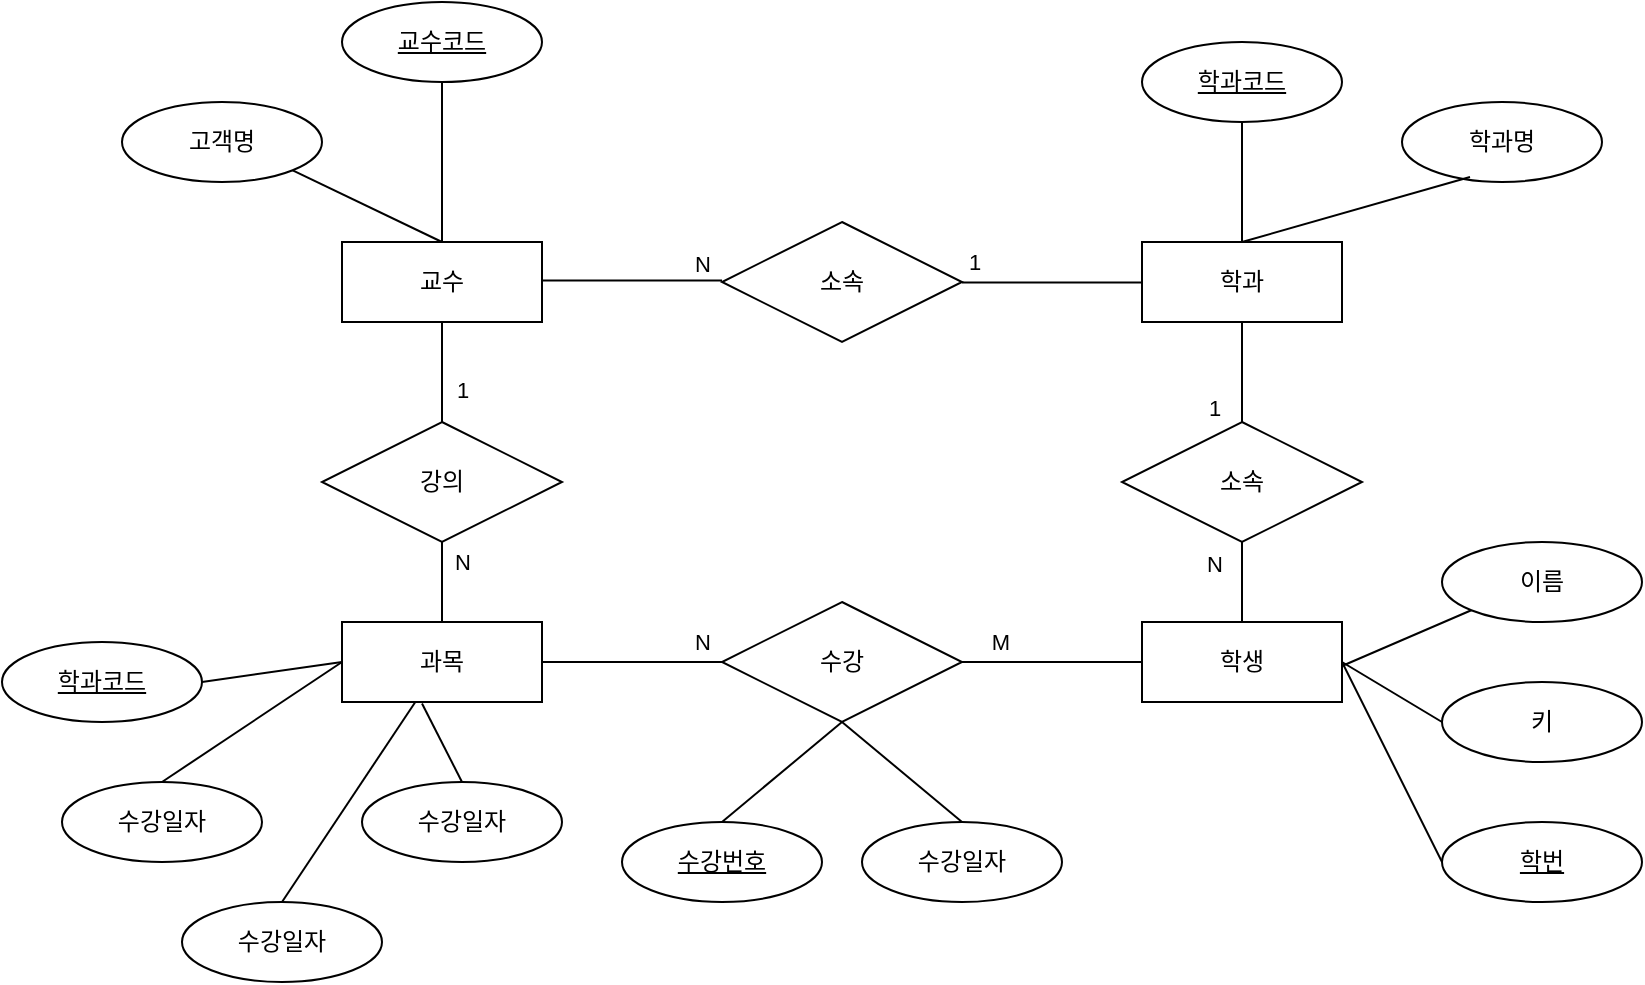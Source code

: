 <mxfile version="23.1.5" type="github" pages="3">
  <diagram name="학사관리" id="9KBe2_B9uGP1ROqAsY6q">
    <mxGraphModel dx="447" dy="848" grid="1" gridSize="10" guides="1" tooltips="1" connect="1" arrows="1" fold="1" page="1" pageScale="1" pageWidth="1200" pageHeight="1920" math="0" shadow="0">
      <root>
        <mxCell id="0" />
        <mxCell id="1" parent="0" />
        <mxCell id="DpdSdQGtIVHTN8KIOxQ6-1" value="교수" style="whiteSpace=wrap;html=1;align=center;" parent="1" vertex="1">
          <mxGeometry x="1450" y="270" width="100" height="40" as="geometry" />
        </mxCell>
        <mxCell id="lsS0LKSdzKloxz8C7JFc-1" value="학과" style="whiteSpace=wrap;html=1;align=center;" parent="1" vertex="1">
          <mxGeometry x="1850" y="270" width="100" height="40" as="geometry" />
        </mxCell>
        <mxCell id="lsS0LKSdzKloxz8C7JFc-2" value="학생" style="whiteSpace=wrap;html=1;align=center;" parent="1" vertex="1">
          <mxGeometry x="1850" y="460" width="100" height="40" as="geometry" />
        </mxCell>
        <mxCell id="lsS0LKSdzKloxz8C7JFc-3" value="과목" style="whiteSpace=wrap;html=1;align=center;" parent="1" vertex="1">
          <mxGeometry x="1450" y="460" width="100" height="40" as="geometry" />
        </mxCell>
        <mxCell id="lsS0LKSdzKloxz8C7JFc-7" value="소속" style="shape=rhombus;perimeter=rhombusPerimeter;whiteSpace=wrap;html=1;align=center;" parent="1" vertex="1">
          <mxGeometry x="1640" y="260" width="120" height="60" as="geometry" />
        </mxCell>
        <mxCell id="lsS0LKSdzKloxz8C7JFc-8" value="소속" style="shape=rhombus;perimeter=rhombusPerimeter;whiteSpace=wrap;html=1;align=center;" parent="1" vertex="1">
          <mxGeometry x="1840" y="360" width="120" height="60" as="geometry" />
        </mxCell>
        <mxCell id="lsS0LKSdzKloxz8C7JFc-10" value="수강" style="shape=rhombus;perimeter=rhombusPerimeter;whiteSpace=wrap;html=1;align=center;" parent="1" vertex="1">
          <mxGeometry x="1640" y="450" width="120" height="60" as="geometry" />
        </mxCell>
        <mxCell id="lsS0LKSdzKloxz8C7JFc-11" value="강의" style="shape=rhombus;perimeter=rhombusPerimeter;whiteSpace=wrap;html=1;align=center;" parent="1" vertex="1">
          <mxGeometry x="1440" y="360" width="120" height="60" as="geometry" />
        </mxCell>
        <mxCell id="lsS0LKSdzKloxz8C7JFc-13" value="" style="endArrow=none;html=1;rounded=0;exitX=0.5;exitY=0;exitDx=0;exitDy=0;entryX=0.5;entryY=1;entryDx=0;entryDy=0;" parent="1" source="lsS0LKSdzKloxz8C7JFc-11" target="DpdSdQGtIVHTN8KIOxQ6-1" edge="1">
          <mxGeometry relative="1" as="geometry">
            <mxPoint x="1650" y="450" as="sourcePoint" />
            <mxPoint x="1810" y="450" as="targetPoint" />
          </mxGeometry>
        </mxCell>
        <mxCell id="lsS0LKSdzKloxz8C7JFc-28" value="1" style="edgeLabel;html=1;align=center;verticalAlign=middle;resizable=0;points=[];" parent="lsS0LKSdzKloxz8C7JFc-13" vertex="1" connectable="0">
          <mxGeometry x="-0.352" y="1" relative="1" as="geometry">
            <mxPoint x="11" as="offset" />
          </mxGeometry>
        </mxCell>
        <mxCell id="lsS0LKSdzKloxz8C7JFc-14" value="" style="endArrow=none;html=1;rounded=0;entryX=0.5;entryY=0;entryDx=0;entryDy=0;" parent="1" source="lsS0LKSdzKloxz8C7JFc-11" target="lsS0LKSdzKloxz8C7JFc-3" edge="1">
          <mxGeometry relative="1" as="geometry">
            <mxPoint x="1500" y="430" as="sourcePoint" />
            <mxPoint x="1500" y="450" as="targetPoint" />
          </mxGeometry>
        </mxCell>
        <mxCell id="lsS0LKSdzKloxz8C7JFc-29" value="N" style="edgeLabel;html=1;align=center;verticalAlign=middle;resizable=0;points=[];" parent="lsS0LKSdzKloxz8C7JFc-14" vertex="1" connectable="0">
          <mxGeometry x="0.107" relative="1" as="geometry">
            <mxPoint x="10" y="-12" as="offset" />
          </mxGeometry>
        </mxCell>
        <mxCell id="lsS0LKSdzKloxz8C7JFc-15" value="" style="endArrow=none;html=1;rounded=0;entryX=0;entryY=0.5;entryDx=0;entryDy=0;exitX=1;exitY=0.5;exitDx=0;exitDy=0;" parent="1" source="lsS0LKSdzKloxz8C7JFc-3" target="lsS0LKSdzKloxz8C7JFc-10" edge="1">
          <mxGeometry relative="1" as="geometry">
            <mxPoint x="1510" y="430" as="sourcePoint" />
            <mxPoint x="1510" y="470" as="targetPoint" />
          </mxGeometry>
        </mxCell>
        <mxCell id="lsS0LKSdzKloxz8C7JFc-26" value="N" style="edgeLabel;html=1;align=center;verticalAlign=middle;resizable=0;points=[];" parent="lsS0LKSdzKloxz8C7JFc-15" vertex="1" connectable="0">
          <mxGeometry x="0.264" y="1" relative="1" as="geometry">
            <mxPoint x="23" y="-9" as="offset" />
          </mxGeometry>
        </mxCell>
        <mxCell id="lsS0LKSdzKloxz8C7JFc-16" value="" style="endArrow=none;html=1;rounded=0;entryX=0;entryY=0.5;entryDx=0;entryDy=0;exitX=1;exitY=0.5;exitDx=0;exitDy=0;" parent="1" source="lsS0LKSdzKloxz8C7JFc-10" target="lsS0LKSdzKloxz8C7JFc-2" edge="1">
          <mxGeometry relative="1" as="geometry">
            <mxPoint x="1560" y="490" as="sourcePoint" />
            <mxPoint x="1650" y="490" as="targetPoint" />
          </mxGeometry>
        </mxCell>
        <mxCell id="lsS0LKSdzKloxz8C7JFc-27" value="M" style="edgeLabel;html=1;align=center;verticalAlign=middle;resizable=0;points=[];" parent="lsS0LKSdzKloxz8C7JFc-16" vertex="1" connectable="0">
          <mxGeometry x="-0.588" y="2" relative="1" as="geometry">
            <mxPoint y="-8" as="offset" />
          </mxGeometry>
        </mxCell>
        <mxCell id="lsS0LKSdzKloxz8C7JFc-17" value="" style="endArrow=none;html=1;rounded=0;entryX=0;entryY=0.5;entryDx=0;entryDy=0;exitX=1;exitY=0.5;exitDx=0;exitDy=0;" parent="1" edge="1">
          <mxGeometry relative="1" as="geometry">
            <mxPoint x="1550" y="289.29" as="sourcePoint" />
            <mxPoint x="1640" y="289.29" as="targetPoint" />
          </mxGeometry>
        </mxCell>
        <mxCell id="lsS0LKSdzKloxz8C7JFc-22" value="N" style="edgeLabel;html=1;align=center;verticalAlign=middle;resizable=0;points=[];" parent="lsS0LKSdzKloxz8C7JFc-17" vertex="1" connectable="0">
          <mxGeometry x="0.316" y="-1" relative="1" as="geometry">
            <mxPoint x="21" y="-10" as="offset" />
          </mxGeometry>
        </mxCell>
        <mxCell id="lsS0LKSdzKloxz8C7JFc-18" value="" style="endArrow=none;html=1;rounded=0;entryX=0;entryY=0.5;entryDx=0;entryDy=0;exitX=1;exitY=0.5;exitDx=0;exitDy=0;" parent="1" edge="1">
          <mxGeometry relative="1" as="geometry">
            <mxPoint x="1760" y="290.29" as="sourcePoint" />
            <mxPoint x="1850" y="290.29" as="targetPoint" />
          </mxGeometry>
        </mxCell>
        <mxCell id="lsS0LKSdzKloxz8C7JFc-19" value="" style="endArrow=none;html=1;rounded=0;exitX=0.5;exitY=0;exitDx=0;exitDy=0;entryX=0.5;entryY=1;entryDx=0;entryDy=0;" parent="1" source="lsS0LKSdzKloxz8C7JFc-8" target="lsS0LKSdzKloxz8C7JFc-1" edge="1">
          <mxGeometry relative="1" as="geometry">
            <mxPoint x="1510" y="370" as="sourcePoint" />
            <mxPoint x="1510" y="320" as="targetPoint" />
          </mxGeometry>
        </mxCell>
        <mxCell id="lsS0LKSdzKloxz8C7JFc-20" value="" style="endArrow=none;html=1;rounded=0;exitX=0.5;exitY=0;exitDx=0;exitDy=0;entryX=0.5;entryY=1;entryDx=0;entryDy=0;" parent="1" source="lsS0LKSdzKloxz8C7JFc-2" target="lsS0LKSdzKloxz8C7JFc-8" edge="1">
          <mxGeometry relative="1" as="geometry">
            <mxPoint x="1910" y="370" as="sourcePoint" />
            <mxPoint x="1910" y="320" as="targetPoint" />
          </mxGeometry>
        </mxCell>
        <mxCell id="lsS0LKSdzKloxz8C7JFc-23" value="1" style="edgeLabel;html=1;align=center;verticalAlign=middle;resizable=0;points=[];" parent="1" vertex="1" connectable="0">
          <mxGeometry x="1709.997" y="287.0" as="geometry">
            <mxPoint x="56" y="-7" as="offset" />
          </mxGeometry>
        </mxCell>
        <mxCell id="lsS0LKSdzKloxz8C7JFc-24" value="1" style="edgeLabel;html=1;align=center;verticalAlign=middle;resizable=0;points=[];" parent="1" vertex="1" connectable="0">
          <mxGeometry x="1829.997" y="360.0" as="geometry">
            <mxPoint x="56" y="-7" as="offset" />
          </mxGeometry>
        </mxCell>
        <mxCell id="lsS0LKSdzKloxz8C7JFc-25" value="N" style="edgeLabel;html=1;align=center;verticalAlign=middle;resizable=0;points=[];" parent="1" vertex="1" connectable="0">
          <mxGeometry x="1639.997" y="270.0" as="geometry">
            <mxPoint x="246" y="161" as="offset" />
          </mxGeometry>
        </mxCell>
        <mxCell id="lsS0LKSdzKloxz8C7JFc-30" value="학과명" style="ellipse;whiteSpace=wrap;html=1;align=center;" parent="1" vertex="1">
          <mxGeometry x="1980" y="200" width="100" height="40" as="geometry" />
        </mxCell>
        <mxCell id="lsS0LKSdzKloxz8C7JFc-32" style="edgeStyle=orthogonalEdgeStyle;rounded=0;orthogonalLoop=1;jettySize=auto;html=1;exitX=0.5;exitY=1;exitDx=0;exitDy=0;endArrow=none;endFill=0;" parent="1" source="lsS0LKSdzKloxz8C7JFc-31" target="lsS0LKSdzKloxz8C7JFc-1" edge="1">
          <mxGeometry relative="1" as="geometry" />
        </mxCell>
        <mxCell id="lsS0LKSdzKloxz8C7JFc-31" value="학과코드" style="ellipse;whiteSpace=wrap;html=1;align=center;fontStyle=4;" parent="1" vertex="1">
          <mxGeometry x="1850" y="170" width="100" height="40" as="geometry" />
        </mxCell>
        <mxCell id="lsS0LKSdzKloxz8C7JFc-35" value="" style="endArrow=none;html=1;rounded=0;entryX=0.34;entryY=0.938;entryDx=0;entryDy=0;entryPerimeter=0;exitX=0.5;exitY=0;exitDx=0;exitDy=0;" parent="1" source="lsS0LKSdzKloxz8C7JFc-1" target="lsS0LKSdzKloxz8C7JFc-30" edge="1">
          <mxGeometry relative="1" as="geometry">
            <mxPoint x="1630" y="230" as="sourcePoint" />
            <mxPoint x="1790" y="230" as="targetPoint" />
          </mxGeometry>
        </mxCell>
        <mxCell id="lsS0LKSdzKloxz8C7JFc-36" value="이름" style="ellipse;whiteSpace=wrap;html=1;align=center;" parent="1" vertex="1">
          <mxGeometry x="2000" y="420" width="100" height="40" as="geometry" />
        </mxCell>
        <mxCell id="lsS0LKSdzKloxz8C7JFc-37" value="키" style="ellipse;whiteSpace=wrap;html=1;align=center;" parent="1" vertex="1">
          <mxGeometry x="2000" y="490" width="100" height="40" as="geometry" />
        </mxCell>
        <mxCell id="lsS0LKSdzKloxz8C7JFc-39" value="학번" style="ellipse;whiteSpace=wrap;html=1;align=center;fontStyle=4;" parent="1" vertex="1">
          <mxGeometry x="2000" y="560" width="100" height="40" as="geometry" />
        </mxCell>
        <mxCell id="lsS0LKSdzKloxz8C7JFc-40" value="" style="endArrow=none;html=1;rounded=0;entryX=0;entryY=1;entryDx=0;entryDy=0;exitX=0.5;exitY=0;exitDx=0;exitDy=0;" parent="1" target="lsS0LKSdzKloxz8C7JFc-36" edge="1">
          <mxGeometry relative="1" as="geometry">
            <mxPoint x="1950" y="482" as="sourcePoint" />
            <mxPoint x="2064" y="450" as="targetPoint" />
          </mxGeometry>
        </mxCell>
        <mxCell id="lsS0LKSdzKloxz8C7JFc-41" value="" style="endArrow=none;html=1;rounded=0;entryX=0;entryY=0.5;entryDx=0;entryDy=0;exitX=1;exitY=0.5;exitDx=0;exitDy=0;" parent="1" source="lsS0LKSdzKloxz8C7JFc-2" target="lsS0LKSdzKloxz8C7JFc-37" edge="1">
          <mxGeometry relative="1" as="geometry">
            <mxPoint x="1960" y="492" as="sourcePoint" />
            <mxPoint x="2025" y="464" as="targetPoint" />
          </mxGeometry>
        </mxCell>
        <mxCell id="lsS0LKSdzKloxz8C7JFc-42" value="" style="endArrow=none;html=1;rounded=0;entryX=0;entryY=0.5;entryDx=0;entryDy=0;exitX=1;exitY=0.5;exitDx=0;exitDy=0;" parent="1" source="lsS0LKSdzKloxz8C7JFc-2" target="lsS0LKSdzKloxz8C7JFc-39" edge="1">
          <mxGeometry relative="1" as="geometry">
            <mxPoint x="1960" y="490" as="sourcePoint" />
            <mxPoint x="2010" y="520" as="targetPoint" />
          </mxGeometry>
        </mxCell>
        <mxCell id="lsS0LKSdzKloxz8C7JFc-43" value="수강일자" style="ellipse;whiteSpace=wrap;html=1;align=center;" parent="1" vertex="1">
          <mxGeometry x="1710" y="560" width="100" height="40" as="geometry" />
        </mxCell>
        <mxCell id="lsS0LKSdzKloxz8C7JFc-44" style="edgeStyle=orthogonalEdgeStyle;rounded=0;orthogonalLoop=1;jettySize=auto;html=1;exitX=0.5;exitY=1;exitDx=0;exitDy=0;" parent="1" source="lsS0LKSdzKloxz8C7JFc-43" target="lsS0LKSdzKloxz8C7JFc-43" edge="1">
          <mxGeometry relative="1" as="geometry" />
        </mxCell>
        <mxCell id="lsS0LKSdzKloxz8C7JFc-46" value="수강번호" style="ellipse;whiteSpace=wrap;html=1;align=center;fontStyle=4;" parent="1" vertex="1">
          <mxGeometry x="1590" y="560" width="100" height="40" as="geometry" />
        </mxCell>
        <mxCell id="lsS0LKSdzKloxz8C7JFc-47" value="" style="endArrow=none;html=1;rounded=0;entryX=0.5;entryY=0;entryDx=0;entryDy=0;exitX=0.5;exitY=1;exitDx=0;exitDy=0;" parent="1" source="lsS0LKSdzKloxz8C7JFc-10" target="lsS0LKSdzKloxz8C7JFc-46" edge="1">
          <mxGeometry relative="1" as="geometry">
            <mxPoint x="1960" y="490" as="sourcePoint" />
            <mxPoint x="2010" y="520" as="targetPoint" />
          </mxGeometry>
        </mxCell>
        <mxCell id="lsS0LKSdzKloxz8C7JFc-48" value="" style="endArrow=none;html=1;rounded=0;entryX=0.5;entryY=0;entryDx=0;entryDy=0;exitX=0.5;exitY=1;exitDx=0;exitDy=0;" parent="1" source="lsS0LKSdzKloxz8C7JFc-10" target="lsS0LKSdzKloxz8C7JFc-43" edge="1">
          <mxGeometry relative="1" as="geometry">
            <mxPoint x="1710" y="520" as="sourcePoint" />
            <mxPoint x="1650" y="570" as="targetPoint" />
          </mxGeometry>
        </mxCell>
        <mxCell id="lsS0LKSdzKloxz8C7JFc-49" value="학과코드" style="ellipse;whiteSpace=wrap;html=1;align=center;fontStyle=4;" parent="1" vertex="1">
          <mxGeometry x="1280" y="470" width="100" height="40" as="geometry" />
        </mxCell>
        <mxCell id="lsS0LKSdzKloxz8C7JFc-50" value="수강일자" style="ellipse;whiteSpace=wrap;html=1;align=center;" parent="1" vertex="1">
          <mxGeometry x="1310" y="540" width="100" height="40" as="geometry" />
        </mxCell>
        <mxCell id="lsS0LKSdzKloxz8C7JFc-51" value="수강일자" style="ellipse;whiteSpace=wrap;html=1;align=center;" parent="1" vertex="1">
          <mxGeometry x="1370" y="600" width="100" height="40" as="geometry" />
        </mxCell>
        <mxCell id="lsS0LKSdzKloxz8C7JFc-52" value="수강일자" style="ellipse;whiteSpace=wrap;html=1;align=center;" parent="1" vertex="1">
          <mxGeometry x="1460" y="540" width="100" height="40" as="geometry" />
        </mxCell>
        <mxCell id="lsS0LKSdzKloxz8C7JFc-54" value="" style="endArrow=none;html=1;rounded=0;entryX=1;entryY=0.5;entryDx=0;entryDy=0;exitX=0;exitY=0.5;exitDx=0;exitDy=0;" parent="1" source="lsS0LKSdzKloxz8C7JFc-3" target="lsS0LKSdzKloxz8C7JFc-49" edge="1">
          <mxGeometry relative="1" as="geometry">
            <mxPoint x="1710" y="520" as="sourcePoint" />
            <mxPoint x="1650" y="570" as="targetPoint" />
          </mxGeometry>
        </mxCell>
        <mxCell id="lsS0LKSdzKloxz8C7JFc-55" value="" style="endArrow=none;html=1;rounded=0;entryX=0.5;entryY=0;entryDx=0;entryDy=0;" parent="1" target="lsS0LKSdzKloxz8C7JFc-50" edge="1">
          <mxGeometry relative="1" as="geometry">
            <mxPoint x="1450" y="480" as="sourcePoint" />
            <mxPoint x="1390" y="500" as="targetPoint" />
          </mxGeometry>
        </mxCell>
        <mxCell id="lsS0LKSdzKloxz8C7JFc-57" value="" style="endArrow=none;html=1;rounded=0;entryX=0.5;entryY=0;entryDx=0;entryDy=0;" parent="1" source="lsS0LKSdzKloxz8C7JFc-3" target="lsS0LKSdzKloxz8C7JFc-51" edge="1">
          <mxGeometry relative="1" as="geometry">
            <mxPoint x="1460" y="490" as="sourcePoint" />
            <mxPoint x="1370" y="550" as="targetPoint" />
          </mxGeometry>
        </mxCell>
        <mxCell id="lsS0LKSdzKloxz8C7JFc-58" value="" style="endArrow=none;html=1;rounded=0;entryX=0.5;entryY=0;entryDx=0;entryDy=0;exitX=0.4;exitY=1.019;exitDx=0;exitDy=0;exitPerimeter=0;" parent="1" source="lsS0LKSdzKloxz8C7JFc-3" target="lsS0LKSdzKloxz8C7JFc-52" edge="1">
          <mxGeometry relative="1" as="geometry">
            <mxPoint x="1497" y="510" as="sourcePoint" />
            <mxPoint x="1430" y="610" as="targetPoint" />
          </mxGeometry>
        </mxCell>
        <mxCell id="lsS0LKSdzKloxz8C7JFc-59" value="교수코드" style="ellipse;whiteSpace=wrap;html=1;align=center;fontStyle=4;" parent="1" vertex="1">
          <mxGeometry x="1450" y="150" width="100" height="40" as="geometry" />
        </mxCell>
        <mxCell id="lsS0LKSdzKloxz8C7JFc-60" value="고객명" style="ellipse;whiteSpace=wrap;html=1;align=center;" parent="1" vertex="1">
          <mxGeometry x="1340" y="200" width="100" height="40" as="geometry" />
        </mxCell>
        <mxCell id="lsS0LKSdzKloxz8C7JFc-63" value="" style="endArrow=none;html=1;rounded=0;exitX=0.5;exitY=0;exitDx=0;exitDy=0;" parent="1" source="DpdSdQGtIVHTN8KIOxQ6-1" target="lsS0LKSdzKloxz8C7JFc-59" edge="1">
          <mxGeometry relative="1" as="geometry">
            <mxPoint x="1910" y="280" as="sourcePoint" />
            <mxPoint x="2024" y="248" as="targetPoint" />
          </mxGeometry>
        </mxCell>
        <mxCell id="lsS0LKSdzKloxz8C7JFc-64" value="" style="endArrow=none;html=1;rounded=0;entryX=1;entryY=1;entryDx=0;entryDy=0;exitX=0.5;exitY=0;exitDx=0;exitDy=0;" parent="1" source="DpdSdQGtIVHTN8KIOxQ6-1" target="lsS0LKSdzKloxz8C7JFc-60" edge="1">
          <mxGeometry relative="1" as="geometry">
            <mxPoint x="1910" y="280" as="sourcePoint" />
            <mxPoint x="2024" y="248" as="targetPoint" />
          </mxGeometry>
        </mxCell>
      </root>
    </mxGraphModel>
  </diagram>
  <diagram id="eF6KXcuWjQx4_ggcB1u2" name="페이지-2">
    <mxGraphModel dx="1386" dy="793" grid="1" gridSize="10" guides="1" tooltips="1" connect="1" arrows="1" fold="1" page="1" pageScale="1" pageWidth="1200" pageHeight="1920" math="0" shadow="0">
      <root>
        <mxCell id="0" />
        <mxCell id="1" parent="0" />
        <mxCell id="emMz4qATCwPR8Xjyr110-118" value="" style="rounded=0;whiteSpace=wrap;html=1;shadow=1;glass=0;movable=1;resizable=1;rotatable=1;deletable=1;editable=1;locked=0;connectable=1;fillColor=#f5f5f5;fontColor=#333333;strokeColor=#666666;" parent="1" vertex="1">
          <mxGeometry x="1050" y="1570" width="960" height="240" as="geometry" />
        </mxCell>
        <mxCell id="emMz4qATCwPR8Xjyr110-110" value="" style="rounded=0;whiteSpace=wrap;html=1;shadow=1;glass=0;movable=1;resizable=1;rotatable=1;deletable=1;editable=1;locked=0;connectable=1;fillColor=#f5f5f5;fontColor=#333333;strokeColor=#666666;" parent="1" vertex="1">
          <mxGeometry x="1770" y="487" width="180" height="933" as="geometry" />
        </mxCell>
        <mxCell id="emMz4qATCwPR8Xjyr110-1" value="" style="rounded=0;whiteSpace=wrap;html=1;shadow=1;glass=0;movable=1;resizable=1;rotatable=1;deletable=1;editable=1;locked=0;connectable=1;fillColor=#f5f5f5;fontColor=#333333;strokeColor=#666666;" parent="1" vertex="1">
          <mxGeometry x="1285" y="487" width="180" height="933" as="geometry" />
        </mxCell>
        <mxCell id="emMz4qATCwPR8Xjyr110-2" value="&lt;font style=&quot;font-size: 20px;&quot;&gt;Inner System&lt;/font&gt;" style="rounded=0;whiteSpace=wrap;html=1;fillColor=#ffe6cc;strokeColor=#d79b00;" parent="1" vertex="1">
          <mxGeometry x="1260" y="450" width="150" height="60" as="geometry" />
        </mxCell>
        <mxCell id="emMz4qATCwPR8Xjyr110-3" value="" style="rounded=0;whiteSpace=wrap;html=1;shadow=1;glass=0;movable=1;resizable=1;rotatable=1;deletable=1;editable=1;locked=0;connectable=1;fillColor=#f5f5f5;fontColor=#333333;strokeColor=#666666;" parent="1" vertex="1">
          <mxGeometry x="320" y="230" width="771" height="1190" as="geometry" />
        </mxCell>
        <mxCell id="emMz4qATCwPR8Xjyr110-4" value="국내 사용자" style="shape=umlActor;verticalLabelPosition=bottom;verticalAlign=top;html=1;outlineConnect=0;labelBackgroundColor=none;" parent="1" vertex="1">
          <mxGeometry x="250" y="642.5" width="30" height="60" as="geometry" />
        </mxCell>
        <mxCell id="emMz4qATCwPR8Xjyr110-5" value="회원가입" style="ellipse;whiteSpace=wrap;html=1;labelBackgroundColor=none;" parent="1" vertex="1">
          <mxGeometry x="389" y="250" width="91" height="40" as="geometry" />
        </mxCell>
        <mxCell id="emMz4qATCwPR8Xjyr110-6" value="&amp;lt;&amp;lt;include&amp;gt;&amp;gt;" style="endArrow=open;endSize=12;dashed=1;html=1;rounded=0;entryX=0.5;entryY=1;entryDx=0;entryDy=0;exitX=0.5;exitY=0;exitDx=0;exitDy=0;" parent="1" source="emMz4qATCwPR8Xjyr110-8" target="emMz4qATCwPR8Xjyr110-5" edge="1">
          <mxGeometry x="0.04" width="160" relative="1" as="geometry">
            <mxPoint x="435" y="392.5" as="sourcePoint" />
            <mxPoint x="420" y="652.5" as="targetPoint" />
            <Array as="points" />
            <mxPoint as="offset" />
          </mxGeometry>
        </mxCell>
        <mxCell id="emMz4qATCwPR8Xjyr110-7" value="네이버" style="shape=umlActor;verticalLabelPosition=bottom;verticalAlign=top;html=1;outlineConnect=0;labelBackgroundColor=none;" parent="1" vertex="1">
          <mxGeometry x="2050" y="1041" width="30" height="59" as="geometry" />
        </mxCell>
        <mxCell id="emMz4qATCwPR8Xjyr110-8" value="일반 로그인" style="ellipse;whiteSpace=wrap;html=1;labelBackgroundColor=none;" parent="1" vertex="1">
          <mxGeometry x="389" y="352.5" width="91" height="40" as="geometry" />
        </mxCell>
        <mxCell id="emMz4qATCwPR8Xjyr110-9" value="&lt;font style=&quot;font-size: 20px;&quot;&gt;Front&lt;/font&gt;" style="rounded=0;whiteSpace=wrap;html=1;movable=1;resizable=1;rotatable=1;deletable=1;editable=1;locked=0;connectable=1;fillColor=#dae8fc;strokeColor=#6c8ebf;" parent="1" vertex="1">
          <mxGeometry x="280" y="190" width="120" height="60" as="geometry" />
        </mxCell>
        <mxCell id="emMz4qATCwPR8Xjyr110-10" value="카카오" style="shape=umlActor;verticalLabelPosition=bottom;verticalAlign=top;html=1;outlineConnect=0;labelBackgroundColor=none;" parent="1" vertex="1">
          <mxGeometry x="2050" y="1143.5" width="30" height="60" as="geometry" />
        </mxCell>
        <mxCell id="emMz4qATCwPR8Xjyr110-11" value="Apple" style="shape=umlActor;verticalLabelPosition=bottom;verticalAlign=top;html=1;outlineConnect=0;labelBackgroundColor=none;" parent="1" vertex="1">
          <mxGeometry x="2050" y="1251" width="30" height="60" as="geometry" />
        </mxCell>
        <mxCell id="emMz4qATCwPR8Xjyr110-12" value="PASS인증" style="shape=umlActor;verticalLabelPosition=bottom;verticalAlign=top;html=1;outlineConnect=0;labelBackgroundColor=none;" parent="1" vertex="1">
          <mxGeometry x="2020" y="740" width="30" height="60" as="geometry" />
        </mxCell>
        <mxCell id="emMz4qATCwPR8Xjyr110-14" value="시스템" style="shape=umlActor;verticalLabelPosition=bottom;verticalAlign=top;html=1;outlineConnect=0;labelBackgroundColor=none;" parent="1" vertex="1">
          <mxGeometry x="1540" y="557" width="30" height="60" as="geometry" />
        </mxCell>
        <mxCell id="emMz4qATCwPR8Xjyr110-15" value="로그인 성공" style="ellipse;whiteSpace=wrap;html=1;labelBackgroundColor=none;" parent="1" vertex="1">
          <mxGeometry x="510" y="352.5" width="91" height="40" as="geometry" />
        </mxCell>
        <mxCell id="emMz4qATCwPR8Xjyr110-16" value="로그인 실패" style="ellipse;whiteSpace=wrap;html=1;labelBackgroundColor=none;" parent="1" vertex="1">
          <mxGeometry x="510" y="428.5" width="91" height="40" as="geometry" />
        </mxCell>
        <mxCell id="emMz4qATCwPR8Xjyr110-17" value="가입 정보 없음&amp;nbsp;" style="ellipse;whiteSpace=wrap;html=1;labelBackgroundColor=none;" parent="1" vertex="1">
          <mxGeometry x="625.5" y="428.5" width="91" height="40" as="geometry" />
        </mxCell>
        <mxCell id="emMz4qATCwPR8Xjyr110-18" style="edgeStyle=orthogonalEdgeStyle;rounded=0;orthogonalLoop=1;jettySize=auto;html=1;exitX=1;exitY=0.5;exitDx=0;exitDy=0;endArrow=none;endFill=0;entryX=0.5;entryY=0;entryDx=0;entryDy=0;" parent="1" source="emMz4qATCwPR8Xjyr110-17" edge="1">
          <mxGeometry relative="1" as="geometry">
            <mxPoint x="713.0" y="448.5" as="sourcePoint" />
            <mxPoint x="431" y="250" as="targetPoint" />
            <Array as="points">
              <mxPoint x="732" y="449" />
              <mxPoint x="732" y="243" />
              <mxPoint x="431" y="243" />
            </Array>
          </mxGeometry>
        </mxCell>
        <mxCell id="emMz4qATCwPR8Xjyr110-19" value="정보 오기입&lt;br&gt;알림" style="ellipse;whiteSpace=wrap;html=1;labelBackgroundColor=none;" parent="1" vertex="1">
          <mxGeometry x="625.5" y="500" width="91" height="40" as="geometry" />
        </mxCell>
        <mxCell id="emMz4qATCwPR8Xjyr110-20" value="홈화면 이동" style="ellipse;whiteSpace=wrap;html=1;labelBackgroundColor=none;" parent="1" vertex="1">
          <mxGeometry x="625.5" y="352.5" width="91" height="40" as="geometry" />
        </mxCell>
        <mxCell id="emMz4qATCwPR8Xjyr110-21" style="edgeStyle=none;rounded=0;orthogonalLoop=1;jettySize=auto;html=1;entryX=0;entryY=0.5;entryDx=0;entryDy=0;endArrow=none;endFill=0;" parent="1" source="emMz4qATCwPR8Xjyr110-4" target="emMz4qATCwPR8Xjyr110-8" edge="1">
          <mxGeometry relative="1" as="geometry">
            <mxPoint x="270" y="412.5" as="sourcePoint" />
          </mxGeometry>
        </mxCell>
        <mxCell id="emMz4qATCwPR8Xjyr110-22" value="" style="endArrow=none;html=1;rounded=0;exitX=1;exitY=0.5;exitDx=0;exitDy=0;entryX=0;entryY=0.5;entryDx=0;entryDy=0;" parent="1" source="emMz4qATCwPR8Xjyr110-8" target="emMz4qATCwPR8Xjyr110-15" edge="1">
          <mxGeometry width="50" height="50" relative="1" as="geometry">
            <mxPoint x="980" y="512.5" as="sourcePoint" />
            <mxPoint x="1030" y="462.5" as="targetPoint" />
          </mxGeometry>
        </mxCell>
        <mxCell id="emMz4qATCwPR8Xjyr110-23" value="" style="endArrow=none;html=1;rounded=0;exitX=1;exitY=0.5;exitDx=0;exitDy=0;entryX=0;entryY=0.5;entryDx=0;entryDy=0;" parent="1" source="emMz4qATCwPR8Xjyr110-15" target="emMz4qATCwPR8Xjyr110-20" edge="1">
          <mxGeometry width="50" height="50" relative="1" as="geometry">
            <mxPoint x="490" y="382.5" as="sourcePoint" />
            <mxPoint x="520" y="383.5" as="targetPoint" />
          </mxGeometry>
        </mxCell>
        <mxCell id="emMz4qATCwPR8Xjyr110-24" value="" style="endArrow=none;html=1;rounded=0;exitX=1;exitY=0.5;exitDx=0;exitDy=0;entryX=0;entryY=0.5;entryDx=0;entryDy=0;" parent="1" source="emMz4qATCwPR8Xjyr110-8" target="emMz4qATCwPR8Xjyr110-16" edge="1">
          <mxGeometry width="50" height="50" relative="1" as="geometry">
            <mxPoint x="490" y="382.5" as="sourcePoint" />
            <mxPoint x="520" y="383.5" as="targetPoint" />
            <Array as="points">
              <mxPoint x="480" y="449" />
            </Array>
          </mxGeometry>
        </mxCell>
        <mxCell id="emMz4qATCwPR8Xjyr110-25" value="" style="endArrow=none;html=1;rounded=0;exitX=1;exitY=0.5;exitDx=0;exitDy=0;entryX=0;entryY=0.5;entryDx=0;entryDy=0;" parent="1" source="emMz4qATCwPR8Xjyr110-16" target="emMz4qATCwPR8Xjyr110-17" edge="1">
          <mxGeometry width="50" height="50" relative="1" as="geometry">
            <mxPoint x="490" y="382.5" as="sourcePoint" />
            <mxPoint x="520" y="383.5" as="targetPoint" />
          </mxGeometry>
        </mxCell>
        <mxCell id="emMz4qATCwPR8Xjyr110-26" value="" style="endArrow=none;html=1;rounded=0;exitX=1;exitY=0.5;exitDx=0;exitDy=0;entryX=0;entryY=0.5;entryDx=0;entryDy=0;" parent="1" source="emMz4qATCwPR8Xjyr110-16" target="emMz4qATCwPR8Xjyr110-19" edge="1">
          <mxGeometry width="50" height="50" relative="1" as="geometry">
            <mxPoint x="611" y="562.5" as="sourcePoint" />
            <mxPoint x="660" y="562.5" as="targetPoint" />
            <Array as="points">
              <mxPoint x="600" y="520" />
            </Array>
          </mxGeometry>
        </mxCell>
        <mxCell id="emMz4qATCwPR8Xjyr110-27" value="아아디 찾기" style="ellipse;whiteSpace=wrap;html=1;labelBackgroundColor=none;" parent="1" vertex="1">
          <mxGeometry x="750" y="500" width="90" height="40" as="geometry" />
        </mxCell>
        <mxCell id="emMz4qATCwPR8Xjyr110-28" value="비밀번호 찾기" style="ellipse;whiteSpace=wrap;html=1;labelBackgroundColor=none;" parent="1" vertex="1">
          <mxGeometry x="750" y="721.5" width="90" height="40" as="geometry" />
        </mxCell>
        <mxCell id="emMz4qATCwPR8Xjyr110-29" value="이메일 인증" style="ellipse;whiteSpace=wrap;html=1;labelBackgroundColor=none;" parent="1" vertex="1">
          <mxGeometry x="990" y="559" width="90" height="40" as="geometry" />
        </mxCell>
        <mxCell id="emMz4qATCwPR8Xjyr110-30" value="핸드폰 번호&lt;br&gt;인증&amp;nbsp;" style="ellipse;whiteSpace=wrap;html=1;labelBackgroundColor=none;" parent="1" vertex="1">
          <mxGeometry x="990" y="602.5" width="90" height="40" as="geometry" />
        </mxCell>
        <mxCell id="emMz4qATCwPR8Xjyr110-31" value="본인 인증" style="ellipse;whiteSpace=wrap;html=1;labelBackgroundColor=none;" parent="1" vertex="1">
          <mxGeometry x="990" y="646" width="90" height="40" as="geometry" />
        </mxCell>
        <mxCell id="emMz4qATCwPR8Xjyr110-32" value="이름 입력" style="ellipse;whiteSpace=wrap;html=1;labelBackgroundColor=none;" parent="1" vertex="1">
          <mxGeometry x="870" y="500" width="90" height="40" as="geometry" />
        </mxCell>
        <mxCell id="emMz4qATCwPR8Xjyr110-33" value="인증 방법" style="ellipse;whiteSpace=wrap;html=1;labelBackgroundColor=none;" parent="1" vertex="1">
          <mxGeometry x="870" y="558.5" width="90" height="40" as="geometry" />
        </mxCell>
        <mxCell id="emMz4qATCwPR8Xjyr110-34" value="아이디 입력" style="ellipse;whiteSpace=wrap;html=1;labelBackgroundColor=none;" parent="1" vertex="1">
          <mxGeometry x="870" y="721.5" width="90" height="40" as="geometry" />
        </mxCell>
        <mxCell id="emMz4qATCwPR8Xjyr110-35" value="" style="endArrow=none;html=1;rounded=0;exitX=1;exitY=0.5;exitDx=0;exitDy=0;entryX=0;entryY=0.5;entryDx=0;entryDy=0;" parent="1" source="emMz4qATCwPR8Xjyr110-19" target="emMz4qATCwPR8Xjyr110-27" edge="1">
          <mxGeometry width="50" height="50" relative="1" as="geometry">
            <mxPoint x="611" y="420.5" as="sourcePoint" />
            <mxPoint x="636" y="420.5" as="targetPoint" />
          </mxGeometry>
        </mxCell>
        <mxCell id="emMz4qATCwPR8Xjyr110-36" value="" style="endArrow=none;html=1;rounded=0;exitX=1;exitY=0.5;exitDx=0;exitDy=0;entryX=0;entryY=0.5;entryDx=0;entryDy=0;" parent="1" source="emMz4qATCwPR8Xjyr110-27" target="emMz4qATCwPR8Xjyr110-32" edge="1">
          <mxGeometry width="50" height="50" relative="1" as="geometry">
            <mxPoint x="840" y="518.21" as="sourcePoint" />
            <mxPoint x="873" y="518.21" as="targetPoint" />
          </mxGeometry>
        </mxCell>
        <mxCell id="emMz4qATCwPR8Xjyr110-37" value="" style="endArrow=none;html=1;rounded=0;exitX=1;exitY=0.5;exitDx=0;exitDy=0;entryX=0;entryY=0.5;entryDx=0;entryDy=0;" parent="1" source="emMz4qATCwPR8Xjyr110-27" target="emMz4qATCwPR8Xjyr110-33" edge="1">
          <mxGeometry width="50" height="50" relative="1" as="geometry">
            <mxPoint x="850" y="530.5" as="sourcePoint" />
            <mxPoint x="880" y="530.5" as="targetPoint" />
            <Array as="points">
              <mxPoint x="840" y="578.5" />
            </Array>
          </mxGeometry>
        </mxCell>
        <mxCell id="emMz4qATCwPR8Xjyr110-38" value="" style="endArrow=none;html=1;rounded=0;exitX=1;exitY=0.5;exitDx=0;exitDy=0;entryX=0;entryY=0.5;entryDx=0;entryDy=0;" parent="1" source="emMz4qATCwPR8Xjyr110-33" target="emMz4qATCwPR8Xjyr110-29" edge="1">
          <mxGeometry width="50" height="50" relative="1" as="geometry">
            <mxPoint x="850" y="530.5" as="sourcePoint" />
            <mxPoint x="880" y="530.5" as="targetPoint" />
          </mxGeometry>
        </mxCell>
        <mxCell id="emMz4qATCwPR8Xjyr110-39" value="" style="endArrow=none;html=1;rounded=0;exitX=1;exitY=0.5;exitDx=0;exitDy=0;entryX=0;entryY=0.5;entryDx=0;entryDy=0;" parent="1" source="emMz4qATCwPR8Xjyr110-33" target="emMz4qATCwPR8Xjyr110-30" edge="1">
          <mxGeometry width="50" height="50" relative="1" as="geometry">
            <mxPoint x="970" y="588.5" as="sourcePoint" />
            <mxPoint x="1000" y="589.5" as="targetPoint" />
            <Array as="points">
              <mxPoint x="960" y="622.5" />
            </Array>
          </mxGeometry>
        </mxCell>
        <mxCell id="emMz4qATCwPR8Xjyr110-40" value="" style="endArrow=none;html=1;rounded=0;entryX=0;entryY=0.5;entryDx=0;entryDy=0;exitX=1;exitY=0.5;exitDx=0;exitDy=0;" parent="1" source="emMz4qATCwPR8Xjyr110-33" target="emMz4qATCwPR8Xjyr110-31" edge="1">
          <mxGeometry width="50" height="50" relative="1" as="geometry">
            <mxPoint x="970" y="581.5" as="sourcePoint" />
            <mxPoint x="1000" y="632.5" as="targetPoint" />
            <Array as="points">
              <mxPoint x="960" y="666.5" />
            </Array>
          </mxGeometry>
        </mxCell>
        <mxCell id="emMz4qATCwPR8Xjyr110-41" value="이메일 인증" style="ellipse;whiteSpace=wrap;html=1;labelBackgroundColor=none;" parent="1" vertex="1">
          <mxGeometry x="990" y="823.5" width="90" height="40" as="geometry" />
        </mxCell>
        <mxCell id="emMz4qATCwPR8Xjyr110-42" value="핸드폰 번호&lt;br&gt;인증&amp;nbsp;" style="ellipse;whiteSpace=wrap;html=1;labelBackgroundColor=none;" parent="1" vertex="1">
          <mxGeometry x="990" y="867" width="90" height="40" as="geometry" />
        </mxCell>
        <mxCell id="emMz4qATCwPR8Xjyr110-43" value="본인 인증" style="ellipse;whiteSpace=wrap;html=1;labelBackgroundColor=none;" parent="1" vertex="1">
          <mxGeometry x="990" y="910.5" width="90" height="40" as="geometry" />
        </mxCell>
        <mxCell id="emMz4qATCwPR8Xjyr110-44" value="이름 입력" style="ellipse;whiteSpace=wrap;html=1;labelBackgroundColor=none;" parent="1" vertex="1">
          <mxGeometry x="870" y="774.5" width="90" height="40" as="geometry" />
        </mxCell>
        <mxCell id="emMz4qATCwPR8Xjyr110-45" value="인증 방법" style="ellipse;whiteSpace=wrap;html=1;labelBackgroundColor=none;" parent="1" vertex="1">
          <mxGeometry x="870" y="823" width="90" height="40" as="geometry" />
        </mxCell>
        <mxCell id="emMz4qATCwPR8Xjyr110-46" value="" style="endArrow=none;html=1;rounded=0;exitX=1;exitY=0.5;exitDx=0;exitDy=0;entryX=0;entryY=0.5;entryDx=0;entryDy=0;" parent="1" source="emMz4qATCwPR8Xjyr110-28" target="emMz4qATCwPR8Xjyr110-44" edge="1">
          <mxGeometry width="50" height="50" relative="1" as="geometry">
            <mxPoint x="840" y="795" as="sourcePoint" />
            <mxPoint x="873" y="792.71" as="targetPoint" />
            <Array as="points">
              <mxPoint x="840" y="794.5" />
            </Array>
          </mxGeometry>
        </mxCell>
        <mxCell id="emMz4qATCwPR8Xjyr110-47" value="" style="endArrow=none;html=1;rounded=0;entryX=0;entryY=0.5;entryDx=0;entryDy=0;" parent="1" target="emMz4qATCwPR8Xjyr110-45" edge="1">
          <mxGeometry width="50" height="50" relative="1" as="geometry">
            <mxPoint x="840" y="794.5" as="sourcePoint" />
            <mxPoint x="880" y="795" as="targetPoint" />
            <Array as="points">
              <mxPoint x="840" y="843" />
            </Array>
          </mxGeometry>
        </mxCell>
        <mxCell id="emMz4qATCwPR8Xjyr110-48" value="" style="endArrow=none;html=1;rounded=0;exitX=1;exitY=0.5;exitDx=0;exitDy=0;entryX=0;entryY=0.5;entryDx=0;entryDy=0;" parent="1" source="emMz4qATCwPR8Xjyr110-45" target="emMz4qATCwPR8Xjyr110-41" edge="1">
          <mxGeometry width="50" height="50" relative="1" as="geometry">
            <mxPoint x="850" y="795" as="sourcePoint" />
            <mxPoint x="880" y="795" as="targetPoint" />
          </mxGeometry>
        </mxCell>
        <mxCell id="emMz4qATCwPR8Xjyr110-49" value="" style="endArrow=none;html=1;rounded=0;exitX=1;exitY=0.5;exitDx=0;exitDy=0;entryX=0;entryY=0.5;entryDx=0;entryDy=0;" parent="1" source="emMz4qATCwPR8Xjyr110-45" target="emMz4qATCwPR8Xjyr110-42" edge="1">
          <mxGeometry width="50" height="50" relative="1" as="geometry">
            <mxPoint x="970" y="853" as="sourcePoint" />
            <mxPoint x="1000" y="854" as="targetPoint" />
            <Array as="points">
              <mxPoint x="960" y="887" />
            </Array>
          </mxGeometry>
        </mxCell>
        <mxCell id="emMz4qATCwPR8Xjyr110-50" value="" style="endArrow=none;html=1;rounded=0;entryX=0;entryY=0.5;entryDx=0;entryDy=0;exitX=1;exitY=0.5;exitDx=0;exitDy=0;" parent="1" source="emMz4qATCwPR8Xjyr110-45" target="emMz4qATCwPR8Xjyr110-43" edge="1">
          <mxGeometry width="50" height="50" relative="1" as="geometry">
            <mxPoint x="970" y="846" as="sourcePoint" />
            <mxPoint x="1000" y="897" as="targetPoint" />
            <Array as="points">
              <mxPoint x="960" y="931" />
            </Array>
          </mxGeometry>
        </mxCell>
        <mxCell id="emMz4qATCwPR8Xjyr110-51" value="" style="endArrow=none;html=1;rounded=0;exitX=1;exitY=0.5;exitDx=0;exitDy=0;entryX=0;entryY=0.5;entryDx=0;entryDy=0;" parent="1" source="emMz4qATCwPR8Xjyr110-28" target="emMz4qATCwPR8Xjyr110-34" edge="1">
          <mxGeometry width="50" height="50" relative="1" as="geometry">
            <mxPoint x="850" y="805" as="sourcePoint" />
            <mxPoint x="870" y="744.5" as="targetPoint" />
          </mxGeometry>
        </mxCell>
        <mxCell id="emMz4qATCwPR8Xjyr110-52" value="&amp;lt;&amp;lt;extend&amp;gt;&amp;gt;" style="endArrow=open;endSize=12;dashed=1;html=1;rounded=0;exitX=0.5;exitY=1;exitDx=0;exitDy=0;entryX=0.5;entryY=0;entryDx=0;entryDy=0;" parent="1" source="emMz4qATCwPR8Xjyr110-53" target="emMz4qATCwPR8Xjyr110-34" edge="1">
          <mxGeometry x="0.068" y="2" width="160" relative="1" as="geometry">
            <mxPoint x="1200" y="814.5" as="sourcePoint" />
            <mxPoint x="860" y="641.5" as="targetPoint" />
            <Array as="points">
              <mxPoint x="915" y="643.5" />
            </Array>
            <mxPoint as="offset" />
          </mxGeometry>
        </mxCell>
        <mxCell id="emMz4qATCwPR8Xjyr110-53" value="아이디 모를 때" style="ellipse;whiteSpace=wrap;html=1;labelBackgroundColor=none;" parent="1" vertex="1">
          <mxGeometry x="750" y="603.5" width="90" height="40" as="geometry" />
        </mxCell>
        <mxCell id="emMz4qATCwPR8Xjyr110-54" value="" style="endArrow=none;html=1;rounded=0;entryX=0.5;entryY=0;entryDx=0;entryDy=0;exitX=0.5;exitY=1;exitDx=0;exitDy=0;" parent="1" source="emMz4qATCwPR8Xjyr110-27" target="emMz4qATCwPR8Xjyr110-53" edge="1">
          <mxGeometry width="50" height="50" relative="1" as="geometry">
            <mxPoint x="790" y="551.5" as="sourcePoint" />
            <mxPoint x="880" y="530.5" as="targetPoint" />
          </mxGeometry>
        </mxCell>
        <mxCell id="emMz4qATCwPR8Xjyr110-55" value="" style="endArrow=none;html=1;rounded=0;entryX=1;entryY=0.5;entryDx=0;entryDy=0;" parent="1" target="emMz4qATCwPR8Xjyr110-56" edge="1">
          <mxGeometry width="50" height="50" relative="1" as="geometry">
            <mxPoint x="1530" y="577" as="sourcePoint" />
            <mxPoint x="336" y="486" as="targetPoint" />
          </mxGeometry>
        </mxCell>
        <mxCell id="emMz4qATCwPR8Xjyr110-56" value="화면 이동" style="ellipse;whiteSpace=wrap;html=1;labelBackgroundColor=none;" parent="1" vertex="1">
          <mxGeometry x="1330" y="557" width="90" height="40" as="geometry" />
        </mxCell>
        <mxCell id="emMz4qATCwPR8Xjyr110-57" value="알림 보내기" style="ellipse;whiteSpace=wrap;html=1;labelBackgroundColor=none;" parent="1" vertex="1">
          <mxGeometry x="1330" y="607" width="90" height="40" as="geometry" />
        </mxCell>
        <mxCell id="emMz4qATCwPR8Xjyr110-58" value="" style="endArrow=none;html=1;rounded=0;" parent="1" edge="1">
          <mxGeometry width="50" height="50" relative="1" as="geometry">
            <mxPoint x="1529" y="577" as="sourcePoint" />
            <mxPoint x="1420" y="627" as="targetPoint" />
            <Array as="points">
              <mxPoint x="1439" y="577" />
              <mxPoint x="1439" y="627" />
            </Array>
          </mxGeometry>
        </mxCell>
        <mxCell id="emMz4qATCwPR8Xjyr110-60" value="" style="endArrow=none;html=1;rounded=0;entryX=1;entryY=0.5;entryDx=0;entryDy=0;" parent="1" target="emMz4qATCwPR8Xjyr110-31" edge="1">
          <mxGeometry width="50" height="50" relative="1" as="geometry">
            <mxPoint x="2000" y="780" as="sourcePoint" />
            <mxPoint x="1145" y="770" as="targetPoint" />
            <Array as="points">
              <mxPoint x="1150" y="780" />
              <mxPoint x="1150" y="666" />
            </Array>
          </mxGeometry>
        </mxCell>
        <mxCell id="emMz4qATCwPR8Xjyr110-61" value="" style="endArrow=none;html=1;rounded=0;entryX=1;entryY=0.5;entryDx=0;entryDy=0;" parent="1" target="emMz4qATCwPR8Xjyr110-43" edge="1">
          <mxGeometry width="50" height="50" relative="1" as="geometry">
            <mxPoint x="1150" y="780" as="sourcePoint" />
            <mxPoint x="1100" y="853" as="targetPoint" />
            <Array as="points">
              <mxPoint x="1150" y="931" />
            </Array>
          </mxGeometry>
        </mxCell>
        <mxCell id="emMz4qATCwPR8Xjyr110-62" value="" style="endArrow=none;html=1;rounded=0;entryX=1;entryY=0.5;entryDx=0;entryDy=0;exitX=0;exitY=0.5;exitDx=0;exitDy=0;" parent="1" source="emMz4qATCwPR8Xjyr110-56" target="emMz4qATCwPR8Xjyr110-20" edge="1">
          <mxGeometry width="50" height="50" relative="1" as="geometry">
            <mxPoint x="1275" y="627" as="sourcePoint" />
            <mxPoint x="1160" y="626.5" as="targetPoint" />
            <Array as="points">
              <mxPoint x="1110" y="577" />
              <mxPoint x="1110" y="373" />
            </Array>
          </mxGeometry>
        </mxCell>
        <mxCell id="emMz4qATCwPR8Xjyr110-63" value="" style="endArrow=none;html=1;rounded=0;entryX=1;entryY=0.5;entryDx=0;entryDy=0;exitX=0;exitY=0.5;exitDx=0;exitDy=0;" parent="1" source="emMz4qATCwPR8Xjyr110-57" target="emMz4qATCwPR8Xjyr110-17" edge="1">
          <mxGeometry width="50" height="50" relative="1" as="geometry">
            <mxPoint x="1323" y="622" as="sourcePoint" />
            <mxPoint x="710" y="418" as="targetPoint" />
            <Array as="points">
              <mxPoint x="1130" y="627" />
              <mxPoint x="1130" y="450" />
            </Array>
          </mxGeometry>
        </mxCell>
        <mxCell id="emMz4qATCwPR8Xjyr110-64" value="" style="endArrow=none;html=1;rounded=0;exitX=1;exitY=0.5;exitDx=0;exitDy=0;entryX=0;entryY=0.5;entryDx=0;entryDy=0;" parent="1" source="emMz4qATCwPR8Xjyr110-19" target="emMz4qATCwPR8Xjyr110-28" edge="1">
          <mxGeometry width="50" height="50" relative="1" as="geometry">
            <mxPoint x="726" y="530" as="sourcePoint" />
            <mxPoint x="760" y="530" as="targetPoint" />
            <Array as="points">
              <mxPoint x="716" y="742" />
            </Array>
          </mxGeometry>
        </mxCell>
        <mxCell id="emMz4qATCwPR8Xjyr110-65" value="소셜 로그인" style="ellipse;whiteSpace=wrap;html=1;labelBackgroundColor=none;" parent="1" vertex="1">
          <mxGeometry x="389" y="990" width="91" height="40" as="geometry" />
        </mxCell>
        <mxCell id="emMz4qATCwPR8Xjyr110-66" value="네이버 로그인" style="ellipse;whiteSpace=wrap;html=1;labelBackgroundColor=none;" parent="1" vertex="1">
          <mxGeometry x="510" y="990" width="91" height="40" as="geometry" />
        </mxCell>
        <mxCell id="emMz4qATCwPR8Xjyr110-67" value="카카오 로그인" style="ellipse;whiteSpace=wrap;html=1;labelBackgroundColor=none;" parent="1" vertex="1">
          <mxGeometry x="510" y="1114" width="91" height="40" as="geometry" />
        </mxCell>
        <mxCell id="emMz4qATCwPR8Xjyr110-68" value="신규 회원" style="ellipse;whiteSpace=wrap;html=1;labelBackgroundColor=none;" parent="1" vertex="1">
          <mxGeometry x="625.5" y="990" width="91" height="40" as="geometry" />
        </mxCell>
        <mxCell id="emMz4qATCwPR8Xjyr110-69" value="로그인" style="ellipse;whiteSpace=wrap;html=1;labelBackgroundColor=none;" parent="1" vertex="1">
          <mxGeometry x="625.5" y="1041" width="91" height="40" as="geometry" />
        </mxCell>
        <mxCell id="emMz4qATCwPR8Xjyr110-70" style="edgeStyle=none;rounded=0;orthogonalLoop=1;jettySize=auto;html=1;entryX=0;entryY=0.5;entryDx=0;entryDy=0;endArrow=none;endFill=0;exitX=1;exitY=0.333;exitDx=0;exitDy=0;exitPerimeter=0;" parent="1" source="emMz4qATCwPR8Xjyr110-4" target="emMz4qATCwPR8Xjyr110-65" edge="1">
          <mxGeometry relative="1" as="geometry">
            <mxPoint x="260" y="370" as="sourcePoint" />
            <mxPoint x="399" y="383" as="targetPoint" />
          </mxGeometry>
        </mxCell>
        <mxCell id="emMz4qATCwPR8Xjyr110-71" value="네이버 회원가입" style="ellipse;whiteSpace=wrap;html=1;labelBackgroundColor=none;" parent="1" vertex="1">
          <mxGeometry x="742" y="990" width="91" height="40" as="geometry" />
        </mxCell>
        <mxCell id="emMz4qATCwPR8Xjyr110-72" value="홈화면 이동" style="ellipse;whiteSpace=wrap;html=1;labelBackgroundColor=none;" parent="1" vertex="1">
          <mxGeometry x="742" y="1041" width="91" height="40" as="geometry" />
        </mxCell>
        <mxCell id="emMz4qATCwPR8Xjyr110-73" style="edgeStyle=orthogonalEdgeStyle;rounded=0;orthogonalLoop=1;jettySize=auto;html=1;exitX=0.5;exitY=1;exitDx=0;exitDy=0;" parent="1" source="emMz4qATCwPR8Xjyr110-66" target="emMz4qATCwPR8Xjyr110-66" edge="1">
          <mxGeometry relative="1" as="geometry" />
        </mxCell>
        <mxCell id="emMz4qATCwPR8Xjyr110-74" value="신규 회원" style="ellipse;whiteSpace=wrap;html=1;labelBackgroundColor=none;" parent="1" vertex="1">
          <mxGeometry x="626.5" y="1114" width="91" height="40" as="geometry" />
        </mxCell>
        <mxCell id="emMz4qATCwPR8Xjyr110-75" value="로그인" style="ellipse;whiteSpace=wrap;html=1;labelBackgroundColor=none;" parent="1" vertex="1">
          <mxGeometry x="626.5" y="1165" width="91" height="40" as="geometry" />
        </mxCell>
        <mxCell id="emMz4qATCwPR8Xjyr110-76" value="홈화면 이동" style="ellipse;whiteSpace=wrap;html=1;labelBackgroundColor=none;" parent="1" vertex="1">
          <mxGeometry x="742" y="1115" width="91" height="40" as="geometry" />
        </mxCell>
        <mxCell id="emMz4qATCwPR8Xjyr110-77" value="" style="endArrow=none;html=1;rounded=0;exitX=1;exitY=0.5;exitDx=0;exitDy=0;entryX=0;entryY=0.5;entryDx=0;entryDy=0;" parent="1" source="emMz4qATCwPR8Xjyr110-65" target="emMz4qATCwPR8Xjyr110-66" edge="1">
          <mxGeometry width="50" height="50" relative="1" as="geometry">
            <mxPoint x="490" y="383" as="sourcePoint" />
            <mxPoint x="520" y="383" as="targetPoint" />
          </mxGeometry>
        </mxCell>
        <mxCell id="emMz4qATCwPR8Xjyr110-78" value="" style="endArrow=none;html=1;rounded=0;exitX=1;exitY=0.5;exitDx=0;exitDy=0;entryX=0;entryY=0.5;entryDx=0;entryDy=0;" parent="1" source="emMz4qATCwPR8Xjyr110-65" target="emMz4qATCwPR8Xjyr110-67" edge="1">
          <mxGeometry width="50" height="50" relative="1" as="geometry">
            <mxPoint x="490" y="1020" as="sourcePoint" />
            <mxPoint x="520" y="1020" as="targetPoint" />
            <Array as="points">
              <mxPoint x="480" y="1134" />
            </Array>
          </mxGeometry>
        </mxCell>
        <mxCell id="emMz4qATCwPR8Xjyr110-79" value="" style="endArrow=none;html=1;rounded=0;exitX=1;exitY=0.5;exitDx=0;exitDy=0;entryX=0;entryY=0.5;entryDx=0;entryDy=0;" parent="1" edge="1">
          <mxGeometry width="50" height="50" relative="1" as="geometry">
            <mxPoint x="480" y="1135" as="sourcePoint" />
            <mxPoint x="510" y="1259" as="targetPoint" />
            <Array as="points">
              <mxPoint x="480" y="1259" />
            </Array>
          </mxGeometry>
        </mxCell>
        <mxCell id="emMz4qATCwPR8Xjyr110-80" value="" style="endArrow=none;html=1;rounded=0;exitX=1;exitY=0.5;exitDx=0;exitDy=0;entryX=0;entryY=0.5;entryDx=0;entryDy=0;" parent="1" source="emMz4qATCwPR8Xjyr110-66" target="emMz4qATCwPR8Xjyr110-68" edge="1">
          <mxGeometry width="50" height="50" relative="1" as="geometry">
            <mxPoint x="610" y="1010" as="sourcePoint" />
            <mxPoint x="630" y="1010" as="targetPoint" />
          </mxGeometry>
        </mxCell>
        <mxCell id="emMz4qATCwPR8Xjyr110-81" value="" style="endArrow=none;html=1;rounded=0;exitX=1;exitY=0.5;exitDx=0;exitDy=0;entryX=0;entryY=0.5;entryDx=0;entryDy=0;" parent="1" source="emMz4qATCwPR8Xjyr110-66" target="emMz4qATCwPR8Xjyr110-69" edge="1">
          <mxGeometry width="50" height="50" relative="1" as="geometry">
            <mxPoint x="490" y="1020" as="sourcePoint" />
            <mxPoint x="520" y="1144" as="targetPoint" />
            <Array as="points">
              <mxPoint x="600" y="1061" />
            </Array>
          </mxGeometry>
        </mxCell>
        <mxCell id="emMz4qATCwPR8Xjyr110-82" value="" style="endArrow=none;html=1;rounded=0;exitX=1;exitY=0.5;exitDx=0;exitDy=0;entryX=0;entryY=0.5;entryDx=0;entryDy=0;" parent="1" edge="1">
          <mxGeometry width="50" height="50" relative="1" as="geometry">
            <mxPoint x="717" y="1009.77" as="sourcePoint" />
            <mxPoint x="742" y="1009.77" as="targetPoint" />
          </mxGeometry>
        </mxCell>
        <mxCell id="emMz4qATCwPR8Xjyr110-83" value="" style="endArrow=none;html=1;rounded=0;exitX=1;exitY=0.5;exitDx=0;exitDy=0;entryX=0;entryY=0.5;entryDx=0;entryDy=0;" parent="1" edge="1">
          <mxGeometry width="50" height="50" relative="1" as="geometry">
            <mxPoint x="717" y="1060.5" as="sourcePoint" />
            <mxPoint x="742" y="1060.5" as="targetPoint" />
          </mxGeometry>
        </mxCell>
        <mxCell id="emMz4qATCwPR8Xjyr110-84" value="Apple 로그인" style="ellipse;whiteSpace=wrap;html=1;labelBackgroundColor=none;" parent="1" vertex="1">
          <mxGeometry x="510" y="1240" width="91" height="40" as="geometry" />
        </mxCell>
        <mxCell id="emMz4qATCwPR8Xjyr110-85" value="신규 회원" style="ellipse;whiteSpace=wrap;html=1;labelBackgroundColor=none;" parent="1" vertex="1">
          <mxGeometry x="625.5" y="1240" width="91" height="40" as="geometry" />
        </mxCell>
        <mxCell id="emMz4qATCwPR8Xjyr110-86" value="로그인" style="ellipse;whiteSpace=wrap;html=1;labelBackgroundColor=none;" parent="1" vertex="1">
          <mxGeometry x="625.5" y="1291" width="91" height="40" as="geometry" />
        </mxCell>
        <mxCell id="emMz4qATCwPR8Xjyr110-87" value="Apple&amp;nbsp;회원가입" style="ellipse;whiteSpace=wrap;html=1;labelBackgroundColor=none;" parent="1" vertex="1">
          <mxGeometry x="742" y="1240" width="91" height="40" as="geometry" />
        </mxCell>
        <mxCell id="emMz4qATCwPR8Xjyr110-88" value="홈화면 이동" style="ellipse;whiteSpace=wrap;html=1;labelBackgroundColor=none;" parent="1" vertex="1">
          <mxGeometry x="742" y="1291" width="91" height="40" as="geometry" />
        </mxCell>
        <mxCell id="emMz4qATCwPR8Xjyr110-89" style="edgeStyle=orthogonalEdgeStyle;rounded=0;orthogonalLoop=1;jettySize=auto;html=1;exitX=0.5;exitY=1;exitDx=0;exitDy=0;" parent="1" source="emMz4qATCwPR8Xjyr110-84" target="emMz4qATCwPR8Xjyr110-84" edge="1">
          <mxGeometry relative="1" as="geometry" />
        </mxCell>
        <mxCell id="emMz4qATCwPR8Xjyr110-90" value="" style="endArrow=none;html=1;rounded=0;exitX=1;exitY=0.5;exitDx=0;exitDy=0;entryX=0;entryY=0.5;entryDx=0;entryDy=0;" parent="1" source="emMz4qATCwPR8Xjyr110-84" target="emMz4qATCwPR8Xjyr110-85" edge="1">
          <mxGeometry width="50" height="50" relative="1" as="geometry">
            <mxPoint x="610" y="1260" as="sourcePoint" />
            <mxPoint x="630" y="1260" as="targetPoint" />
          </mxGeometry>
        </mxCell>
        <mxCell id="emMz4qATCwPR8Xjyr110-91" value="" style="endArrow=none;html=1;rounded=0;exitX=1;exitY=0.5;exitDx=0;exitDy=0;entryX=0;entryY=0.5;entryDx=0;entryDy=0;" parent="1" source="emMz4qATCwPR8Xjyr110-84" target="emMz4qATCwPR8Xjyr110-86" edge="1">
          <mxGeometry width="50" height="50" relative="1" as="geometry">
            <mxPoint x="490" y="1270" as="sourcePoint" />
            <mxPoint x="520" y="1394" as="targetPoint" />
            <Array as="points">
              <mxPoint x="600" y="1311" />
            </Array>
          </mxGeometry>
        </mxCell>
        <mxCell id="emMz4qATCwPR8Xjyr110-92" value="" style="endArrow=none;html=1;rounded=0;exitX=1;exitY=0.5;exitDx=0;exitDy=0;entryX=0;entryY=0.5;entryDx=0;entryDy=0;" parent="1" edge="1">
          <mxGeometry width="50" height="50" relative="1" as="geometry">
            <mxPoint x="717" y="1259.77" as="sourcePoint" />
            <mxPoint x="742" y="1259.77" as="targetPoint" />
          </mxGeometry>
        </mxCell>
        <mxCell id="emMz4qATCwPR8Xjyr110-93" value="" style="endArrow=none;html=1;rounded=0;exitX=1;exitY=0.5;exitDx=0;exitDy=0;entryX=0;entryY=0.5;entryDx=0;entryDy=0;" parent="1" edge="1">
          <mxGeometry width="50" height="50" relative="1" as="geometry">
            <mxPoint x="717" y="1310.5" as="sourcePoint" />
            <mxPoint x="742" y="1310.5" as="targetPoint" />
          </mxGeometry>
        </mxCell>
        <mxCell id="emMz4qATCwPR8Xjyr110-94" value="" style="endArrow=none;html=1;rounded=0;exitX=1;exitY=0.5;exitDx=0;exitDy=0;entryX=0;entryY=0.5;entryDx=0;entryDy=0;" parent="1" edge="1">
          <mxGeometry width="50" height="50" relative="1" as="geometry">
            <mxPoint x="602" y="1134" as="sourcePoint" />
            <mxPoint x="627" y="1134" as="targetPoint" />
          </mxGeometry>
        </mxCell>
        <mxCell id="emMz4qATCwPR8Xjyr110-95" value="" style="endArrow=none;html=1;rounded=0;exitX=1;exitY=0.5;exitDx=0;exitDy=0;entryX=0;entryY=0.5;entryDx=0;entryDy=0;" parent="1" edge="1">
          <mxGeometry width="50" height="50" relative="1" as="geometry">
            <mxPoint x="602" y="1134" as="sourcePoint" />
            <mxPoint x="627" y="1185" as="targetPoint" />
            <Array as="points">
              <mxPoint x="601" y="1185" />
            </Array>
          </mxGeometry>
        </mxCell>
        <mxCell id="emMz4qATCwPR8Xjyr110-96" value="" style="endArrow=none;html=1;rounded=0;exitX=1;exitY=0.5;exitDx=0;exitDy=0;entryX=0;entryY=0.5;entryDx=0;entryDy=0;" parent="1" edge="1">
          <mxGeometry width="50" height="50" relative="1" as="geometry">
            <mxPoint x="718" y="1133.5" as="sourcePoint" />
            <mxPoint x="743" y="1133.5" as="targetPoint" />
          </mxGeometry>
        </mxCell>
        <mxCell id="emMz4qATCwPR8Xjyr110-97" value="" style="endArrow=none;html=1;rounded=0;exitX=1;exitY=0.5;exitDx=0;exitDy=0;entryX=0;entryY=0.5;entryDx=0;entryDy=0;" parent="1" source="emMz4qATCwPR8Xjyr110-75" target="emMz4qATCwPR8Xjyr110-76" edge="1">
          <mxGeometry width="50" height="50" relative="1" as="geometry">
            <mxPoint x="728" y="1143.5" as="sourcePoint" />
            <mxPoint x="753" y="1143.5" as="targetPoint" />
            <Array as="points">
              <mxPoint x="742" y="1185" />
            </Array>
          </mxGeometry>
        </mxCell>
        <mxCell id="emMz4qATCwPR8Xjyr110-98" value="&amp;lt;&amp;lt;include&amp;gt;&amp;gt;" style="endArrow=open;endSize=12;dashed=1;html=1;rounded=0;exitX=0.79;exitY=0.049;exitDx=0;exitDy=0;exitPerimeter=0;entryX=0.077;entryY=0.805;entryDx=0;entryDy=0;entryPerimeter=0;" parent="1" source="emMz4qATCwPR8Xjyr110-69" target="emMz4qATCwPR8Xjyr110-71" edge="1">
          <mxGeometry x="0.038" width="160" relative="1" as="geometry">
            <mxPoint x="705.39" y="1053" as="sourcePoint" />
            <mxPoint x="710" y="990" as="targetPoint" />
            <Array as="points" />
            <mxPoint as="offset" />
          </mxGeometry>
        </mxCell>
        <mxCell id="emMz4qATCwPR8Xjyr110-99" value="&amp;lt;&amp;lt;include&amp;gt;&amp;gt;" style="endArrow=open;endSize=12;dashed=1;html=1;rounded=0;exitX=0.86;exitY=0.095;exitDx=0;exitDy=0;exitPerimeter=0;entryX=0.077;entryY=0.796;entryDx=0;entryDy=0;entryPerimeter=0;" parent="1" source="emMz4qATCwPR8Xjyr110-86" target="emMz4qATCwPR8Xjyr110-87" edge="1">
          <mxGeometry x="0.038" width="160" relative="1" as="geometry">
            <mxPoint x="710" y="1291" as="sourcePoint" />
            <mxPoint x="762" y="1270" as="targetPoint" />
            <Array as="points" />
            <mxPoint as="offset" />
          </mxGeometry>
        </mxCell>
        <mxCell id="emMz4qATCwPR8Xjyr110-100" value="" style="endArrow=none;html=1;rounded=0;entryX=1;entryY=0.5;entryDx=0;entryDy=0;exitX=0;exitY=0.5;exitDx=0;exitDy=0;" parent="1" source="emMz4qATCwPR8Xjyr110-56" target="emMz4qATCwPR8Xjyr110-72" edge="1">
          <mxGeometry width="50" height="50" relative="1" as="geometry">
            <mxPoint x="1250" y="920" as="sourcePoint" />
            <mxPoint x="760" y="930" as="targetPoint" />
            <Array as="points">
              <mxPoint x="1110" y="577" />
              <mxPoint x="1110" y="1060" />
            </Array>
          </mxGeometry>
        </mxCell>
        <mxCell id="emMz4qATCwPR8Xjyr110-101" value="" style="endArrow=none;html=1;rounded=0;entryX=1;entryY=0.5;entryDx=0;entryDy=0;" parent="1" target="emMz4qATCwPR8Xjyr110-88" edge="1">
          <mxGeometry width="50" height="50" relative="1" as="geometry">
            <mxPoint x="1110" y="1060" as="sourcePoint" />
            <mxPoint x="752" y="1070.5" as="targetPoint" />
            <Array as="points">
              <mxPoint x="1110" y="1310" />
            </Array>
          </mxGeometry>
        </mxCell>
        <mxCell id="emMz4qATCwPR8Xjyr110-102" value="" style="endArrow=none;html=1;rounded=0;exitX=1;exitY=0.5;exitDx=0;exitDy=0;" parent="1" source="emMz4qATCwPR8Xjyr110-76" edge="1">
          <mxGeometry width="50" height="50" relative="1" as="geometry">
            <mxPoint x="727" y="1070.5" as="sourcePoint" />
            <mxPoint x="1110" y="1135" as="targetPoint" />
          </mxGeometry>
        </mxCell>
        <mxCell id="emMz4qATCwPR8Xjyr110-103" value="회원 정보 조회" style="ellipse;whiteSpace=wrap;html=1;labelBackgroundColor=none;" parent="1" vertex="1">
          <mxGeometry x="1380" y="1630" width="91" height="40" as="geometry" />
        </mxCell>
        <mxCell id="emMz4qATCwPR8Xjyr110-104" value="" style="endArrow=none;html=1;rounded=0;exitX=1;exitY=0.5;exitDx=0;exitDy=0;" parent="1" source="emMz4qATCwPR8Xjyr110-114" edge="1">
          <mxGeometry width="50" height="50" relative="1" as="geometry">
            <mxPoint x="1430" y="1174" as="sourcePoint" />
            <mxPoint x="2030" y="1174" as="targetPoint" />
          </mxGeometry>
        </mxCell>
        <mxCell id="emMz4qATCwPR8Xjyr110-105" value="" style="endArrow=none;html=1;rounded=0;" parent="1" edge="1">
          <mxGeometry width="50" height="50" relative="1" as="geometry">
            <mxPoint x="2040" y="1285" as="sourcePoint" />
            <mxPoint x="2040" y="1065" as="targetPoint" />
            <Array as="points">
              <mxPoint x="1970" y="1285" />
              <mxPoint x="1970" y="1180" />
              <mxPoint x="1970" y="1065" />
            </Array>
          </mxGeometry>
        </mxCell>
        <mxCell id="emMz4qATCwPR8Xjyr110-106" value="" style="endArrow=none;html=1;rounded=0;exitX=1;exitY=0.5;exitDx=0;exitDy=0;" parent="1" source="emMz4qATCwPR8Xjyr110-71" edge="1">
          <mxGeometry width="50" height="50" relative="1" as="geometry">
            <mxPoint x="1251" y="1175.5" as="sourcePoint" />
            <mxPoint x="1335" y="1174.5" as="targetPoint" />
            <Array as="points">
              <mxPoint x="1190" y="1010" />
              <mxPoint x="1190" y="1174" />
            </Array>
          </mxGeometry>
        </mxCell>
        <mxCell id="emMz4qATCwPR8Xjyr110-107" value="" style="endArrow=none;html=1;rounded=0;exitX=1;exitY=0.5;exitDx=0;exitDy=0;" parent="1" edge="1">
          <mxGeometry width="50" height="50" relative="1" as="geometry">
            <mxPoint x="833" y="1260" as="sourcePoint" />
            <mxPoint x="1190" y="1180" as="targetPoint" />
            <Array as="points">
              <mxPoint x="1190" y="1260" />
              <mxPoint x="1190" y="1170" />
            </Array>
          </mxGeometry>
        </mxCell>
        <mxCell id="emMz4qATCwPR8Xjyr110-108" value="" style="endArrow=none;html=1;rounded=0;exitX=0.479;exitY=-0.006;exitDx=0;exitDy=0;exitPerimeter=0;" parent="1" source="emMz4qATCwPR8Xjyr110-74" edge="1">
          <mxGeometry width="50" height="50" relative="1" as="geometry">
            <mxPoint x="670" y="1110" as="sourcePoint" />
            <mxPoint x="1335" y="1174.5" as="targetPoint" />
            <Array as="points">
              <mxPoint x="670" y="1100" />
              <mxPoint x="1010" y="1100" />
              <mxPoint x="1190" y="1100" />
              <mxPoint x="1190" y="1174" />
            </Array>
          </mxGeometry>
        </mxCell>
        <mxCell id="emMz4qATCwPR8Xjyr110-109" value="" style="endArrow=none;html=1;rounded=0;exitX=1;exitY=0.5;exitDx=0;exitDy=0;" parent="1" source="emMz4qATCwPR8Xjyr110-19" edge="1">
          <mxGeometry width="50" height="50" relative="1" as="geometry">
            <mxPoint x="727" y="530" as="sourcePoint" />
            <mxPoint x="717" y="449" as="targetPoint" />
          </mxGeometry>
        </mxCell>
        <mxCell id="emMz4qATCwPR8Xjyr110-112" value="&lt;font style=&quot;font-size: 20px;&quot;&gt;Outer System&lt;/font&gt;" style="rounded=0;whiteSpace=wrap;html=1;fillColor=#ffe6cc;strokeColor=#d79b00;" parent="1" vertex="1">
          <mxGeometry x="1710" y="450" width="150" height="60" as="geometry" />
        </mxCell>
        <mxCell id="emMz4qATCwPR8Xjyr110-114" value="사이트 회원&lt;br&gt;인증" style="ellipse;whiteSpace=wrap;html=1;labelBackgroundColor=none;" parent="1" vertex="1">
          <mxGeometry x="1814.5" y="1155" width="91" height="40" as="geometry" />
        </mxCell>
        <mxCell id="emMz4qATCwPR8Xjyr110-115" value="" style="endArrow=none;html=1;rounded=0;exitX=1;exitY=0.5;exitDx=0;exitDy=0;entryX=0;entryY=0.5;entryDx=0;entryDy=0;" parent="1" source="emMz4qATCwPR8Xjyr110-103" target="emMz4qATCwPR8Xjyr110-114" edge="1">
          <mxGeometry width="50" height="50" relative="1" as="geometry">
            <mxPoint x="1570" y="1230" as="sourcePoint" />
            <mxPoint x="1620" y="1180" as="targetPoint" />
          </mxGeometry>
        </mxCell>
        <mxCell id="emMz4qATCwPR8Xjyr110-116" value="통신사 인증" style="ellipse;whiteSpace=wrap;html=1;labelBackgroundColor=none;" parent="1" vertex="1">
          <mxGeometry x="1815.5" y="760" width="90" height="40" as="geometry" />
        </mxCell>
        <mxCell id="emMz4qATCwPR8Xjyr110-117" value="&lt;font style=&quot;font-size: 20px;&quot;&gt;Admin&lt;/font&gt;" style="rounded=0;whiteSpace=wrap;html=1;movable=1;resizable=1;rotatable=1;deletable=1;editable=1;locked=0;connectable=1;fillColor=#dae8fc;strokeColor=#6c8ebf;" parent="1" vertex="1">
          <mxGeometry x="1010" y="1540" width="120" height="60" as="geometry" />
        </mxCell>
        <mxCell id="emMz4qATCwPR8Xjyr110-120" value="DB" style="shape=umlActor;verticalLabelPosition=bottom;verticalAlign=top;html=1;outlineConnect=0;labelBackgroundColor=none;" parent="1" vertex="1">
          <mxGeometry x="1500" y="1020" width="30" height="60" as="geometry" />
        </mxCell>
      </root>
    </mxGraphModel>
  </diagram>
  <diagram id="5mZkaPR8SiRDZWYgbpoz" name="프로모션">
    <mxGraphModel dx="1938" dy="998" grid="1" gridSize="10" guides="1" tooltips="1" connect="1" arrows="1" fold="1" page="1" pageScale="1" pageWidth="1200" pageHeight="1920" math="0" shadow="0">
      <root>
        <mxCell id="0" />
        <mxCell id="1" parent="0" />
        <mxCell id="ByHm02V5D9FjWq7toGUl-23" value="" style="rounded=0;whiteSpace=wrap;html=1;" parent="1" vertex="1">
          <mxGeometry x="1620" y="70" width="730" height="2705" as="geometry" />
        </mxCell>
        <mxCell id="0cmVnBsUpdU1NH-fXgzG-1" value="소비자" style="shape=umlActor;verticalLabelPosition=bottom;verticalAlign=top;html=1;outlineConnect=0;" parent="1" vertex="1">
          <mxGeometry x="100" y="130" width="30" height="60" as="geometry" />
        </mxCell>
        <mxCell id="ByHm02V5D9FjWq7toGUl-1" value="회원&lt;div&gt;&lt;br/&gt;&lt;/div&gt;" style="shape=umlActor;verticalLabelPosition=bottom;verticalAlign=top;html=1;outlineConnect=0;" parent="1" vertex="1">
          <mxGeometry x="230" y="70" width="30" height="60" as="geometry" />
        </mxCell>
        <mxCell id="ByHm02V5D9FjWq7toGUl-2" value="비회원" style="shape=umlActor;verticalLabelPosition=bottom;verticalAlign=top;html=1;outlineConnect=0;" parent="1" vertex="1">
          <mxGeometry x="230" y="180" width="30" height="60" as="geometry" />
        </mxCell>
        <mxCell id="ByHm02V5D9FjWq7toGUl-7" value="" style="endArrow=block;endSize=16;endFill=0;html=1;rounded=0;exitX=0.5;exitY=0.5;exitDx=0;exitDy=0;exitPerimeter=0;entryX=0.5;entryY=0.5;entryDx=0;entryDy=0;entryPerimeter=0;" parent="1" source="0cmVnBsUpdU1NH-fXgzG-1" target="ByHm02V5D9FjWq7toGUl-1" edge="1">
          <mxGeometry width="160" relative="1" as="geometry">
            <mxPoint x="180" y="190" as="sourcePoint" />
            <mxPoint x="340" y="190" as="targetPoint" />
            <Array as="points">
              <mxPoint x="180" y="160" />
              <mxPoint x="180" y="100" />
            </Array>
          </mxGeometry>
        </mxCell>
        <mxCell id="ByHm02V5D9FjWq7toGUl-8" value="" style="endArrow=block;endSize=16;endFill=0;html=1;rounded=0;exitX=0.5;exitY=0.5;exitDx=0;exitDy=0;exitPerimeter=0;entryX=0.5;entryY=0.5;entryDx=0;entryDy=0;entryPerimeter=0;" parent="1" source="0cmVnBsUpdU1NH-fXgzG-1" target="ByHm02V5D9FjWq7toGUl-2" edge="1">
          <mxGeometry width="160" relative="1" as="geometry">
            <mxPoint x="330" y="220" as="sourcePoint" />
            <mxPoint x="460" y="160" as="targetPoint" />
            <Array as="points">
              <mxPoint x="180" y="160" />
              <mxPoint x="180" y="210" />
            </Array>
          </mxGeometry>
        </mxCell>
        <mxCell id="ByHm02V5D9FjWq7toGUl-9" value="&lt;div&gt;&lt;br/&gt;&lt;/div&gt;" style="text;html=1;align=center;verticalAlign=middle;resizable=0;points=[];autosize=1;strokeColor=none;fillColor=none;" parent="1" vertex="1">
          <mxGeometry x="160" y="138" width="20" height="30" as="geometry" />
        </mxCell>
        <mxCell id="ByHm02V5D9FjWq7toGUl-11" value="채널" style="shape=umlActor;verticalLabelPosition=bottom;verticalAlign=top;html=1;outlineConnect=0;" parent="1" vertex="1">
          <mxGeometry x="100" y="360" width="30" height="60" as="geometry" />
        </mxCell>
        <mxCell id="ByHm02V5D9FjWq7toGUl-12" value="온라인&lt;br&gt;&lt;div&gt;&lt;br&gt;&lt;/div&gt;" style="shape=umlActor;verticalLabelPosition=bottom;verticalAlign=top;html=1;outlineConnect=0;" parent="1" vertex="1">
          <mxGeometry x="230" y="300" width="30" height="60" as="geometry" />
        </mxCell>
        <mxCell id="ByHm02V5D9FjWq7toGUl-13" value="오프라인" style="shape=umlActor;verticalLabelPosition=bottom;verticalAlign=top;html=1;outlineConnect=0;" parent="1" vertex="1">
          <mxGeometry x="230" y="410" width="30" height="60" as="geometry" />
        </mxCell>
        <mxCell id="ByHm02V5D9FjWq7toGUl-14" value="" style="endArrow=block;endSize=16;endFill=0;html=1;rounded=0;exitX=0.5;exitY=0.5;exitDx=0;exitDy=0;exitPerimeter=0;entryX=0.5;entryY=0.5;entryDx=0;entryDy=0;entryPerimeter=0;" parent="1" source="ByHm02V5D9FjWq7toGUl-11" target="ByHm02V5D9FjWq7toGUl-12" edge="1">
          <mxGeometry width="160" relative="1" as="geometry">
            <mxPoint x="180" y="420" as="sourcePoint" />
            <mxPoint x="340" y="420" as="targetPoint" />
            <Array as="points">
              <mxPoint x="180" y="390" />
              <mxPoint x="180" y="330" />
            </Array>
          </mxGeometry>
        </mxCell>
        <mxCell id="ByHm02V5D9FjWq7toGUl-15" value="" style="endArrow=block;endSize=16;endFill=0;html=1;rounded=0;exitX=0.5;exitY=0.5;exitDx=0;exitDy=0;exitPerimeter=0;entryX=0.5;entryY=0.5;entryDx=0;entryDy=0;entryPerimeter=0;" parent="1" source="ByHm02V5D9FjWq7toGUl-11" target="ByHm02V5D9FjWq7toGUl-13" edge="1">
          <mxGeometry width="160" relative="1" as="geometry">
            <mxPoint x="330" y="450" as="sourcePoint" />
            <mxPoint x="460" y="390" as="targetPoint" />
            <Array as="points">
              <mxPoint x="180" y="390" />
              <mxPoint x="180" y="440" />
            </Array>
          </mxGeometry>
        </mxCell>
        <mxCell id="ByHm02V5D9FjWq7toGUl-18" value="입점사" style="shape=umlActor;verticalLabelPosition=bottom;verticalAlign=top;html=1;outlineConnect=0;" parent="1" vertex="1">
          <mxGeometry x="320" y="256" width="30" height="60" as="geometry" />
        </mxCell>
        <mxCell id="ByHm02V5D9FjWq7toGUl-19" value="브랜드" style="shape=umlActor;verticalLabelPosition=bottom;verticalAlign=top;html=1;outlineConnect=0;" parent="1" vertex="1">
          <mxGeometry x="320" y="346" width="30" height="60" as="geometry" />
        </mxCell>
        <mxCell id="ByHm02V5D9FjWq7toGUl-20" value="" style="endArrow=block;endSize=16;endFill=0;html=1;rounded=0;exitX=0.5;exitY=0.5;exitDx=0;exitDy=0;exitPerimeter=0;entryX=0.5;entryY=0.5;entryDx=0;entryDy=0;entryPerimeter=0;" parent="1" source="ByHm02V5D9FjWq7toGUl-12" target="ByHm02V5D9FjWq7toGUl-18" edge="1">
          <mxGeometry width="160" relative="1" as="geometry">
            <mxPoint x="125" y="400" as="sourcePoint" />
            <mxPoint x="255" y="340" as="targetPoint" />
            <Array as="points">
              <mxPoint x="280" y="330" />
              <mxPoint x="280" y="286" />
            </Array>
          </mxGeometry>
        </mxCell>
        <mxCell id="ByHm02V5D9FjWq7toGUl-21" value="" style="endArrow=block;endSize=16;endFill=0;html=1;rounded=0;entryX=0.5;entryY=0.5;entryDx=0;entryDy=0;entryPerimeter=0;exitX=0.5;exitY=0.5;exitDx=0;exitDy=0;exitPerimeter=0;" parent="1" source="ByHm02V5D9FjWq7toGUl-12" target="ByHm02V5D9FjWq7toGUl-19" edge="1">
          <mxGeometry width="160" relative="1" as="geometry">
            <mxPoint x="250" y="330" as="sourcePoint" />
            <mxPoint x="345" y="270" as="targetPoint" />
            <Array as="points">
              <mxPoint x="280" y="330" />
              <mxPoint x="280" y="376" />
            </Array>
          </mxGeometry>
        </mxCell>
        <mxCell id="2sCqzVI2EmcX9VPDib5W-4" value="프로모션" style="ellipse;whiteSpace=wrap;html=1;" parent="1" vertex="1">
          <mxGeometry x="160" y="2530" width="120" height="40" as="geometry" />
        </mxCell>
        <mxCell id="2sCqzVI2EmcX9VPDib5W-8" value="쿠폰" style="ellipse;whiteSpace=wrap;html=1;" parent="1" vertex="1">
          <mxGeometry x="300" y="1340" width="120" height="40" as="geometry" />
        </mxCell>
        <mxCell id="2sCqzVI2EmcX9VPDib5W-9" value="적립금" style="ellipse;whiteSpace=wrap;html=1;" parent="1" vertex="1">
          <mxGeometry x="390" y="2530" width="120" height="40" as="geometry" />
        </mxCell>
        <mxCell id="2sCqzVI2EmcX9VPDib5W-10" value="상품" style="ellipse;whiteSpace=wrap;html=1;" parent="1" vertex="1">
          <mxGeometry x="410" y="3140" width="120" height="40" as="geometry" />
        </mxCell>
        <mxCell id="2sCqzVI2EmcX9VPDib5W-11" value="장바구니" style="ellipse;whiteSpace=wrap;html=1;" parent="1" vertex="1">
          <mxGeometry x="660" y="1150" width="120" height="40" as="geometry" />
        </mxCell>
        <mxCell id="2sCqzVI2EmcX9VPDib5W-12" value="상품" style="ellipse;whiteSpace=wrap;html=1;" parent="1" vertex="1">
          <mxGeometry x="660" y="1200" width="120" height="40" as="geometry" />
        </mxCell>
        <mxCell id="2sCqzVI2EmcX9VPDib5W-13" value="배송지" style="ellipse;whiteSpace=wrap;html=1;" parent="1" vertex="1">
          <mxGeometry x="660" y="1250" width="120" height="40" as="geometry" />
        </mxCell>
        <mxCell id="2sCqzVI2EmcX9VPDib5W-14" value="정액" style="ellipse;whiteSpace=wrap;html=1;" parent="1" vertex="1">
          <mxGeometry x="690" y="2360" width="120" height="40" as="geometry" />
        </mxCell>
        <mxCell id="2sCqzVI2EmcX9VPDib5W-15" value="정률" style="ellipse;whiteSpace=wrap;html=1;" parent="1" vertex="1">
          <mxGeometry x="690" y="2420" width="120" height="40" as="geometry" />
        </mxCell>
        <mxCell id="2sCqzVI2EmcX9VPDib5W-16" value="1+N" style="ellipse;whiteSpace=wrap;html=1;" parent="1" vertex="1">
          <mxGeometry x="720" y="3030" width="120" height="40" as="geometry" />
        </mxCell>
        <mxCell id="2sCqzVI2EmcX9VPDib5W-18" value="가격 할인" style="ellipse;whiteSpace=wrap;html=1;" parent="1" vertex="1">
          <mxGeometry x="720" y="2950" width="120" height="40" as="geometry" />
        </mxCell>
        <mxCell id="ByHm02V5D9FjWq7toGUl-25" value="조건" style="ellipse;whiteSpace=wrap;html=1;" parent="1" vertex="1">
          <mxGeometry x="430" y="256" width="120" height="40" as="geometry" />
        </mxCell>
        <mxCell id="ByHm02V5D9FjWq7toGUl-27" value="회원" style="ellipse;whiteSpace=wrap;html=1;" parent="1" vertex="1">
          <mxGeometry x="620" y="98" width="120" height="40" as="geometry" />
        </mxCell>
        <mxCell id="2sCqzVI2EmcX9VPDib5W-19" value="사은품" style="ellipse;whiteSpace=wrap;html=1;" parent="1" vertex="1">
          <mxGeometry x="720" y="3110" width="120" height="40" as="geometry" />
        </mxCell>
        <mxCell id="ByHm02V5D9FjWq7toGUl-28" value="채널" style="ellipse;whiteSpace=wrap;html=1;" parent="1" vertex="1">
          <mxGeometry x="620" y="200" width="120" height="40" as="geometry" />
        </mxCell>
        <mxCell id="ByHm02V5D9FjWq7toGUl-29" value="주문" style="ellipse;whiteSpace=wrap;html=1;" parent="1" vertex="1">
          <mxGeometry x="620" y="306" width="120" height="40" as="geometry" />
        </mxCell>
        <mxCell id="ByHm02V5D9FjWq7toGUl-30" value="상품" style="ellipse;whiteSpace=wrap;html=1;" parent="1" vertex="1">
          <mxGeometry x="620" y="530" width="120" height="40" as="geometry" />
        </mxCell>
        <mxCell id="ByHm02V5D9FjWq7toGUl-31" value="마케팅" style="ellipse;whiteSpace=wrap;html=1;" parent="1" vertex="1">
          <mxGeometry x="770" y="58" width="120" height="40" as="geometry" />
        </mxCell>
        <mxCell id="ByHm02V5D9FjWq7toGUl-32" value="등급" style="ellipse;whiteSpace=wrap;html=1;" parent="1" vertex="1">
          <mxGeometry x="770" y="138" width="120" height="40" as="geometry" />
        </mxCell>
        <mxCell id="ByHm02V5D9FjWq7toGUl-33" value="로그인" style="ellipse;whiteSpace=wrap;html=1;" parent="1" vertex="1">
          <mxGeometry x="910" y="58" width="120" height="40" as="geometry" />
        </mxCell>
        <mxCell id="ByHm02V5D9FjWq7toGUl-34" value="가입처" style="ellipse;whiteSpace=wrap;html=1;" parent="1" vertex="1">
          <mxGeometry x="910" y="138" width="120" height="40" as="geometry" />
        </mxCell>
        <mxCell id="ByHm02V5D9FjWq7toGUl-35" value="추천인" style="ellipse;whiteSpace=wrap;html=1;" parent="1" vertex="1">
          <mxGeometry x="1050" y="58" width="120" height="40" as="geometry" />
        </mxCell>
        <mxCell id="ByHm02V5D9FjWq7toGUl-36" value="평생회원" style="ellipse;whiteSpace=wrap;html=1;" parent="1" vertex="1">
          <mxGeometry x="1050" y="138" width="120" height="40" as="geometry" />
        </mxCell>
        <mxCell id="ByHm02V5D9FjWq7toGUl-37" value="기념일" style="ellipse;whiteSpace=wrap;html=1;" parent="1" vertex="1">
          <mxGeometry x="1190" y="58" width="120" height="40" as="geometry" />
        </mxCell>
        <mxCell id="ByHm02V5D9FjWq7toGUl-38" value="리뷰" style="ellipse;whiteSpace=wrap;html=1;" parent="1" vertex="1">
          <mxGeometry x="1190" y="138" width="120" height="40" as="geometry" />
        </mxCell>
        <mxCell id="ByHm02V5D9FjWq7toGUl-39" value="장바구니" style="ellipse;whiteSpace=wrap;html=1;" parent="1" vertex="1">
          <mxGeometry x="1340" y="58" width="120" height="40" as="geometry" />
        </mxCell>
        <mxCell id="ByHm02V5D9FjWq7toGUl-40" value="관심상품" style="ellipse;whiteSpace=wrap;html=1;" parent="1" vertex="1">
          <mxGeometry x="1340" y="138" width="120" height="40" as="geometry" />
        </mxCell>
        <mxCell id="ByHm02V5D9FjWq7toGUl-41" value="탈퇴" style="ellipse;whiteSpace=wrap;html=1;" parent="1" vertex="1">
          <mxGeometry x="1480" y="58" width="120" height="40" as="geometry" />
        </mxCell>
        <mxCell id="2sCqzVI2EmcX9VPDib5W-24" value="종류" style="ellipse;whiteSpace=wrap;html=1;" parent="1" vertex="1">
          <mxGeometry x="480" y="1240" width="120" height="40" as="geometry" />
        </mxCell>
        <mxCell id="2sCqzVI2EmcX9VPDib5W-25" value="발급 설정" style="ellipse;whiteSpace=wrap;html=1;" parent="1" vertex="1">
          <mxGeometry x="480" y="1450" width="120" height="40" as="geometry" />
        </mxCell>
        <mxCell id="2sCqzVI2EmcX9VPDib5W-26" value="종류" style="ellipse;whiteSpace=wrap;html=1;" parent="1" vertex="1">
          <mxGeometry x="540" y="2410" width="120" height="40" as="geometry" />
        </mxCell>
        <mxCell id="2sCqzVI2EmcX9VPDib5W-27" value="발급 설정" style="ellipse;whiteSpace=wrap;html=1;" parent="1" vertex="1">
          <mxGeometry x="550" y="2570" width="120" height="40" as="geometry" />
        </mxCell>
        <mxCell id="ByHm02V5D9FjWq7toGUl-43" value="주소" style="ellipse;whiteSpace=wrap;html=1;" parent="1" vertex="1">
          <mxGeometry x="770" y="260" width="120" height="40" as="geometry" />
        </mxCell>
        <mxCell id="2sCqzVI2EmcX9VPDib5W-28" value="종류" style="ellipse;whiteSpace=wrap;html=1;" parent="1" vertex="1">
          <mxGeometry x="560" y="3030" width="120" height="40" as="geometry" />
        </mxCell>
        <mxCell id="ByHm02V5D9FjWq7toGUl-44" value="배송" style="ellipse;whiteSpace=wrap;html=1;" parent="1" vertex="1">
          <mxGeometry x="770" y="360" width="120" height="40" as="geometry" />
        </mxCell>
        <mxCell id="2sCqzVI2EmcX9VPDib5W-29" value="발급 설정" style="ellipse;whiteSpace=wrap;html=1;" parent="1" vertex="1">
          <mxGeometry x="560" y="3300" width="120" height="40" as="geometry" />
        </mxCell>
        <mxCell id="ByHm02V5D9FjWq7toGUl-45" value="선물" style="ellipse;whiteSpace=wrap;html=1;" parent="1" vertex="1">
          <mxGeometry x="910" y="260" width="120" height="40" as="geometry" />
        </mxCell>
        <mxCell id="2sCqzVI2EmcX9VPDib5W-31" value="발급 수" style="ellipse;whiteSpace=wrap;html=1;" parent="1" vertex="1">
          <mxGeometry x="670" y="1480" width="120" height="40" as="geometry" />
        </mxCell>
        <mxCell id="ByHm02V5D9FjWq7toGUl-46" value="주문위치" style="ellipse;whiteSpace=wrap;html=1;" parent="1" vertex="1">
          <mxGeometry x="910" y="360" width="120" height="40" as="geometry" />
        </mxCell>
        <mxCell id="2sCqzVI2EmcX9VPDib5W-32" value="재발급 여부" style="ellipse;whiteSpace=wrap;html=1;" parent="1" vertex="1">
          <mxGeometry x="670" y="1530" width="120" height="40" as="geometry" />
        </mxCell>
        <mxCell id="ByHm02V5D9FjWq7toGUl-47" value="주문상품" style="ellipse;whiteSpace=wrap;html=1;" parent="1" vertex="1">
          <mxGeometry x="1049" y="360" width="120" height="40" as="geometry" />
        </mxCell>
        <mxCell id="2sCqzVI2EmcX9VPDib5W-33" value="선착순" style="ellipse;whiteSpace=wrap;html=1;" parent="1" vertex="1">
          <mxGeometry x="670" y="1580" width="120" height="40" as="geometry" />
        </mxCell>
        <mxCell id="ByHm02V5D9FjWq7toGUl-48" value="주문회원" style="ellipse;whiteSpace=wrap;html=1;" parent="1" vertex="1">
          <mxGeometry x="1050" y="260" width="120" height="40" as="geometry" />
        </mxCell>
        <mxCell id="2sCqzVI2EmcX9VPDib5W-34" value="자동 발급" style="ellipse;whiteSpace=wrap;html=1;" parent="1" vertex="1">
          <mxGeometry x="670" y="1360" width="120" height="40" as="geometry" />
        </mxCell>
        <mxCell id="ByHm02V5D9FjWq7toGUl-49" value="반품/교환" style="ellipse;whiteSpace=wrap;html=1;" parent="1" vertex="1">
          <mxGeometry x="1190" y="266" width="120" height="40" as="geometry" />
        </mxCell>
        <mxCell id="2sCqzVI2EmcX9VPDib5W-35" value="다운로드" style="ellipse;whiteSpace=wrap;html=1;" parent="1" vertex="1">
          <mxGeometry x="670" y="1420" width="120" height="40" as="geometry" />
        </mxCell>
        <mxCell id="ByHm02V5D9FjWq7toGUl-50" value="개별상품" style="ellipse;whiteSpace=wrap;html=1;" parent="1" vertex="1">
          <mxGeometry x="770" y="490" width="120" height="40" as="geometry" />
        </mxCell>
        <mxCell id="2sCqzVI2EmcX9VPDib5W-36" value="사용 조건" style="ellipse;whiteSpace=wrap;html=1;" parent="1" vertex="1">
          <mxGeometry x="520" y="1770" width="120" height="40" as="geometry" />
        </mxCell>
        <mxCell id="2sCqzVI2EmcX9VPDib5W-37" value="유효 기간" style="ellipse;whiteSpace=wrap;html=1;" parent="1" vertex="1">
          <mxGeometry x="670" y="1660" width="120" height="40" as="geometry" />
        </mxCell>
        <mxCell id="ByHm02V5D9FjWq7toGUl-51" value="입점사" style="ellipse;whiteSpace=wrap;html=1;" parent="1" vertex="1">
          <mxGeometry x="770" y="570" width="120" height="40" as="geometry" />
        </mxCell>
        <mxCell id="2sCqzVI2EmcX9VPDib5W-38" value="쿠폰 적용 가능 상품" style="ellipse;whiteSpace=wrap;html=1;" parent="1" vertex="1">
          <mxGeometry x="670" y="1710" width="120" height="40" as="geometry" />
        </mxCell>
        <mxCell id="ByHm02V5D9FjWq7toGUl-52" value="브랜드" style="ellipse;whiteSpace=wrap;html=1;" parent="1" vertex="1">
          <mxGeometry x="910" y="490" width="120" height="40" as="geometry" />
        </mxCell>
        <mxCell id="2sCqzVI2EmcX9VPDib5W-39" value="쿠폰 적용 불가 상품" style="ellipse;whiteSpace=wrap;html=1;" parent="1" vertex="1">
          <mxGeometry x="670" y="1760" width="120" height="40" as="geometry" />
        </mxCell>
        <mxCell id="ByHm02V5D9FjWq7toGUl-53" value="상품정보" style="ellipse;whiteSpace=wrap;html=1;" parent="1" vertex="1">
          <mxGeometry x="910" y="570" width="120" height="40" as="geometry" />
        </mxCell>
        <mxCell id="2sCqzVI2EmcX9VPDib5W-40" value="사용 가능 기준 금액" style="ellipse;whiteSpace=wrap;html=1;" parent="1" vertex="1">
          <mxGeometry x="670" y="1810" width="120" height="40" as="geometry" />
        </mxCell>
        <mxCell id="ByHm02V5D9FjWq7toGUl-54" value="가격" style="ellipse;whiteSpace=wrap;html=1;" parent="1" vertex="1">
          <mxGeometry x="1040" y="490" width="120" height="40" as="geometry" />
        </mxCell>
        <mxCell id="2sCqzVI2EmcX9VPDib5W-41" value="사용 가능 결제 수단" style="ellipse;whiteSpace=wrap;html=1;" parent="1" vertex="1">
          <mxGeometry x="670" y="1870" width="120" height="40" as="geometry" />
        </mxCell>
        <mxCell id="ByHm02V5D9FjWq7toGUl-55" value="실적" style="ellipse;whiteSpace=wrap;html=1;" parent="1" vertex="1">
          <mxGeometry x="1040" y="570" width="120" height="40" as="geometry" />
        </mxCell>
        <mxCell id="2sCqzVI2EmcX9VPDib5W-42" value="수동 발급" style="ellipse;whiteSpace=wrap;html=1;" parent="1" vertex="1">
          <mxGeometry x="700" y="2530" width="120" height="40" as="geometry" />
        </mxCell>
        <mxCell id="ByHm02V5D9FjWq7toGUl-56" value="재고" style="ellipse;whiteSpace=wrap;html=1;" parent="1" vertex="1">
          <mxGeometry x="1170" y="490" width="120" height="40" as="geometry" />
        </mxCell>
        <mxCell id="2sCqzVI2EmcX9VPDib5W-43" value="사용 조건" style="ellipse;whiteSpace=wrap;html=1;" parent="1" vertex="1">
          <mxGeometry x="550" y="2770" width="120" height="40" as="geometry" />
        </mxCell>
        <mxCell id="ByHm02V5D9FjWq7toGUl-57" value="리뷰" style="ellipse;whiteSpace=wrap;html=1;" parent="1" vertex="1">
          <mxGeometry x="1170" y="570" width="120" height="40" as="geometry" />
        </mxCell>
        <mxCell id="2sCqzVI2EmcX9VPDib5W-45" value="적립금 우선 순위 설정" style="ellipse;whiteSpace=wrap;html=1;" parent="1" vertex="1">
          <mxGeometry x="705" y="2745" width="120" height="40" as="geometry" />
        </mxCell>
        <mxCell id="ByHm02V5D9FjWq7toGUl-58" value="옵션" style="ellipse;whiteSpace=wrap;html=1;" parent="1" vertex="1">
          <mxGeometry x="1300" y="490" width="120" height="40" as="geometry" />
        </mxCell>
        <mxCell id="2sCqzVI2EmcX9VPDib5W-46" value="사용 기간" style="ellipse;whiteSpace=wrap;html=1;" parent="1" vertex="1">
          <mxGeometry x="705" y="2810" width="120" height="40" as="geometry" />
        </mxCell>
        <mxCell id="ByHm02V5D9FjWq7toGUl-59" value="" style="endArrow=none;html=1;rounded=0;exitX=1;exitY=0.5;exitDx=0;exitDy=0;entryX=0.5;entryY=1;entryDx=0;entryDy=0;" parent="1" source="ByHm02V5D9FjWq7toGUl-27" target="ByHm02V5D9FjWq7toGUl-31" edge="1">
          <mxGeometry width="50" height="50" relative="1" as="geometry">
            <mxPoint x="810" y="140" as="sourcePoint" />
            <mxPoint x="860" y="90" as="targetPoint" />
            <Array as="points">
              <mxPoint x="830" y="118" />
            </Array>
          </mxGeometry>
        </mxCell>
        <mxCell id="ByHm02V5D9FjWq7toGUl-60" value="" style="endArrow=none;html=1;rounded=0;entryX=0.5;entryY=0;entryDx=0;entryDy=0;exitX=0.994;exitY=0.508;exitDx=0;exitDy=0;exitPerimeter=0;" parent="1" source="ByHm02V5D9FjWq7toGUl-27" target="ByHm02V5D9FjWq7toGUl-32" edge="1">
          <mxGeometry width="50" height="50" relative="1" as="geometry">
            <mxPoint x="740" y="120" as="sourcePoint" />
            <mxPoint x="840" y="100" as="targetPoint" />
            <Array as="points">
              <mxPoint x="830" y="118" />
            </Array>
          </mxGeometry>
        </mxCell>
        <mxCell id="ByHm02V5D9FjWq7toGUl-61" value="" style="endArrow=none;html=1;rounded=0;entryX=0.5;entryY=1;entryDx=0;entryDy=0;" parent="1" target="ByHm02V5D9FjWq7toGUl-33" edge="1">
          <mxGeometry width="50" height="50" relative="1" as="geometry">
            <mxPoint x="830" y="120" as="sourcePoint" />
            <mxPoint x="971" y="90" as="targetPoint" />
            <Array as="points">
              <mxPoint x="970" y="120" />
            </Array>
          </mxGeometry>
        </mxCell>
        <mxCell id="ByHm02V5D9FjWq7toGUl-62" value="" style="endArrow=none;html=1;rounded=0;entryX=0.5;entryY=0;entryDx=0;entryDy=0;" parent="1" target="ByHm02V5D9FjWq7toGUl-34" edge="1">
          <mxGeometry width="50" height="50" relative="1" as="geometry">
            <mxPoint x="830" y="120" as="sourcePoint" />
            <mxPoint x="971" y="130" as="targetPoint" />
            <Array as="points">
              <mxPoint x="970" y="120" />
            </Array>
          </mxGeometry>
        </mxCell>
        <mxCell id="ByHm02V5D9FjWq7toGUl-63" value="" style="endArrow=none;html=1;rounded=0;entryX=0.502;entryY=0.968;entryDx=0;entryDy=0;entryPerimeter=0;" parent="1" target="ByHm02V5D9FjWq7toGUl-35" edge="1">
          <mxGeometry width="50" height="50" relative="1" as="geometry">
            <mxPoint x="970" y="120" as="sourcePoint" />
            <mxPoint x="1110" y="98" as="targetPoint" />
            <Array as="points">
              <mxPoint x="1110" y="120" />
            </Array>
          </mxGeometry>
        </mxCell>
        <mxCell id="ByHm02V5D9FjWq7toGUl-64" value="" style="endArrow=none;html=1;rounded=0;entryX=0.506;entryY=0.06;entryDx=0;entryDy=0;entryPerimeter=0;" parent="1" target="ByHm02V5D9FjWq7toGUl-36" edge="1">
          <mxGeometry width="50" height="50" relative="1" as="geometry">
            <mxPoint x="970" y="120" as="sourcePoint" />
            <mxPoint x="1110" y="138" as="targetPoint" />
            <Array as="points">
              <mxPoint x="1110" y="120" />
            </Array>
          </mxGeometry>
        </mxCell>
        <mxCell id="ByHm02V5D9FjWq7toGUl-65" value="" style="endArrow=none;html=1;rounded=0;" parent="1" target="ByHm02V5D9FjWq7toGUl-37" edge="1">
          <mxGeometry width="50" height="50" relative="1" as="geometry">
            <mxPoint x="1110" y="120" as="sourcePoint" />
            <mxPoint x="1250" y="98" as="targetPoint" />
            <Array as="points">
              <mxPoint x="1250" y="120" />
            </Array>
          </mxGeometry>
        </mxCell>
        <mxCell id="ByHm02V5D9FjWq7toGUl-66" value="" style="endArrow=none;html=1;rounded=0;" parent="1" target="ByHm02V5D9FjWq7toGUl-38" edge="1">
          <mxGeometry width="50" height="50" relative="1" as="geometry">
            <mxPoint x="1110" y="120" as="sourcePoint" />
            <mxPoint x="1250" y="138" as="targetPoint" />
            <Array as="points">
              <mxPoint x="1250" y="120" />
            </Array>
          </mxGeometry>
        </mxCell>
        <mxCell id="ByHm02V5D9FjWq7toGUl-68" value="" style="endArrow=none;html=1;rounded=0;" parent="1" edge="1">
          <mxGeometry width="50" height="50" relative="1" as="geometry">
            <mxPoint x="1250" y="120" as="sourcePoint" />
            <mxPoint x="1390" y="98" as="targetPoint" />
            <Array as="points">
              <mxPoint x="1390" y="120" />
            </Array>
          </mxGeometry>
        </mxCell>
        <mxCell id="ByHm02V5D9FjWq7toGUl-69" value="" style="endArrow=none;html=1;rounded=0;" parent="1" edge="1">
          <mxGeometry width="50" height="50" relative="1" as="geometry">
            <mxPoint x="1250" y="120" as="sourcePoint" />
            <mxPoint x="1390" y="138" as="targetPoint" />
            <Array as="points">
              <mxPoint x="1390" y="120" />
            </Array>
          </mxGeometry>
        </mxCell>
        <mxCell id="ByHm02V5D9FjWq7toGUl-70" value="" style="endArrow=none;html=1;rounded=0;" parent="1" edge="1">
          <mxGeometry width="50" height="50" relative="1" as="geometry">
            <mxPoint x="1390" y="120" as="sourcePoint" />
            <mxPoint x="1540" y="98" as="targetPoint" />
            <Array as="points">
              <mxPoint x="1540" y="120" />
            </Array>
          </mxGeometry>
        </mxCell>
        <mxCell id="ByHm02V5D9FjWq7toGUl-74" value="" style="endArrow=none;html=1;rounded=0;exitX=1;exitY=0.5;exitDx=0;exitDy=0;entryX=0.5;entryY=1;entryDx=0;entryDy=0;" parent="1" edge="1" target="ByHm02V5D9FjWq7toGUl-43">
          <mxGeometry width="50" height="50" relative="1" as="geometry">
            <mxPoint x="741" y="327" as="sourcePoint" />
            <mxPoint x="831" y="307" as="targetPoint" />
            <Array as="points">
              <mxPoint x="830" y="327" />
            </Array>
          </mxGeometry>
        </mxCell>
        <mxCell id="ByHm02V5D9FjWq7toGUl-75" value="" style="endArrow=none;html=1;rounded=0;entryX=0.5;entryY=0;entryDx=0;entryDy=0;exitX=0.994;exitY=0.508;exitDx=0;exitDy=0;exitPerimeter=0;" parent="1" edge="1" target="ByHm02V5D9FjWq7toGUl-44">
          <mxGeometry width="50" height="50" relative="1" as="geometry">
            <mxPoint x="740" y="327" as="sourcePoint" />
            <mxPoint x="831" y="347" as="targetPoint" />
            <Array as="points">
              <mxPoint x="830" y="327" />
            </Array>
          </mxGeometry>
        </mxCell>
        <mxCell id="ByHm02V5D9FjWq7toGUl-76" value="" style="endArrow=none;html=1;rounded=0;entryX=0.5;entryY=1;entryDx=0;entryDy=0;" parent="1" edge="1" target="ByHm02V5D9FjWq7toGUl-45">
          <mxGeometry width="50" height="50" relative="1" as="geometry">
            <mxPoint x="831" y="329" as="sourcePoint" />
            <mxPoint x="960" y="310" as="targetPoint" />
            <Array as="points">
              <mxPoint x="970" y="329" />
            </Array>
          </mxGeometry>
        </mxCell>
        <mxCell id="ByHm02V5D9FjWq7toGUl-77" value="" style="endArrow=none;html=1;rounded=0;entryX=0.5;entryY=0;entryDx=0;entryDy=0;" parent="1" edge="1" target="ByHm02V5D9FjWq7toGUl-46">
          <mxGeometry width="50" height="50" relative="1" as="geometry">
            <mxPoint x="830" y="329" as="sourcePoint" />
            <mxPoint x="971" y="347" as="targetPoint" />
            <Array as="points">
              <mxPoint x="970" y="329" />
            </Array>
          </mxGeometry>
        </mxCell>
        <mxCell id="ByHm02V5D9FjWq7toGUl-78" value="" style="endArrow=none;html=1;rounded=0;entryX=0.5;entryY=1;entryDx=0;entryDy=0;" parent="1" edge="1" target="ByHm02V5D9FjWq7toGUl-48">
          <mxGeometry width="50" height="50" relative="1" as="geometry">
            <mxPoint x="971" y="329" as="sourcePoint" />
            <mxPoint x="1111" y="306" as="targetPoint" />
            <Array as="points">
              <mxPoint x="1110" y="329" />
            </Array>
          </mxGeometry>
        </mxCell>
        <mxCell id="ByHm02V5D9FjWq7toGUl-79" value="" style="endArrow=none;html=1;rounded=0;entryX=0.506;entryY=0.006;entryDx=0;entryDy=0;entryPerimeter=0;" parent="1" edge="1" target="ByHm02V5D9FjWq7toGUl-47">
          <mxGeometry width="50" height="50" relative="1" as="geometry">
            <mxPoint x="970" y="329" as="sourcePoint" />
            <mxPoint x="1111.72" y="349.4" as="targetPoint" />
            <Array as="points">
              <mxPoint x="1110" y="329" />
            </Array>
          </mxGeometry>
        </mxCell>
        <mxCell id="ByHm02V5D9FjWq7toGUl-80" value="" style="endArrow=none;html=1;rounded=0;entryX=0.493;entryY=0.99;entryDx=0;entryDy=0;entryPerimeter=0;" parent="1" edge="1" target="ByHm02V5D9FjWq7toGUl-49">
          <mxGeometry width="50" height="50" relative="1" as="geometry">
            <mxPoint x="1110" y="329" as="sourcePoint" />
            <mxPoint x="1251" y="307" as="targetPoint" />
            <Array as="points">
              <mxPoint x="1250" y="329" />
            </Array>
          </mxGeometry>
        </mxCell>
        <mxCell id="ByHm02V5D9FjWq7toGUl-82" value="" style="endArrow=none;html=1;rounded=0;exitX=1;exitY=0.5;exitDx=0;exitDy=0;entryX=0.5;entryY=1;entryDx=0;entryDy=0;" parent="1" edge="1" target="ByHm02V5D9FjWq7toGUl-50">
          <mxGeometry width="50" height="50" relative="1" as="geometry">
            <mxPoint x="740" y="550" as="sourcePoint" />
            <mxPoint x="830" y="530" as="targetPoint" />
            <Array as="points">
              <mxPoint x="830" y="550" />
            </Array>
          </mxGeometry>
        </mxCell>
        <mxCell id="ByHm02V5D9FjWq7toGUl-83" value="" style="endArrow=none;html=1;rounded=0;entryX=0.5;entryY=0;entryDx=0;entryDy=0;exitX=0.994;exitY=0.508;exitDx=0;exitDy=0;exitPerimeter=0;" parent="1" edge="1" target="ByHm02V5D9FjWq7toGUl-51">
          <mxGeometry width="50" height="50" relative="1" as="geometry">
            <mxPoint x="740" y="550" as="sourcePoint" />
            <mxPoint x="831" y="570" as="targetPoint" />
            <Array as="points">
              <mxPoint x="830" y="550" />
            </Array>
          </mxGeometry>
        </mxCell>
        <mxCell id="ByHm02V5D9FjWq7toGUl-84" value="" style="endArrow=none;html=1;rounded=0;entryX=0.5;entryY=1;entryDx=0;entryDy=0;" parent="1" edge="1" target="ByHm02V5D9FjWq7toGUl-52">
          <mxGeometry width="50" height="50" relative="1" as="geometry">
            <mxPoint x="830" y="550" as="sourcePoint" />
            <mxPoint x="970" y="530" as="targetPoint" />
            <Array as="points">
              <mxPoint x="970" y="550" />
            </Array>
          </mxGeometry>
        </mxCell>
        <mxCell id="ByHm02V5D9FjWq7toGUl-85" value="" style="endArrow=none;html=1;rounded=0;entryX=0.499;entryY=-0.013;entryDx=0;entryDy=0;entryPerimeter=0;" parent="1" edge="1" target="ByHm02V5D9FjWq7toGUl-53">
          <mxGeometry width="50" height="50" relative="1" as="geometry">
            <mxPoint x="830" y="550" as="sourcePoint" />
            <mxPoint x="970" y="568" as="targetPoint" />
            <Array as="points">
              <mxPoint x="970" y="550" />
            </Array>
          </mxGeometry>
        </mxCell>
        <mxCell id="ByHm02V5D9FjWq7toGUl-86" value="" style="endArrow=none;html=1;rounded=0;entryX=0.5;entryY=1;entryDx=0;entryDy=0;" parent="1" edge="1" target="ByHm02V5D9FjWq7toGUl-54">
          <mxGeometry width="50" height="50" relative="1" as="geometry">
            <mxPoint x="970" y="550" as="sourcePoint" />
            <mxPoint x="1110" y="527" as="targetPoint" />
            <Array as="points">
              <mxPoint x="1100" y="550" />
            </Array>
          </mxGeometry>
        </mxCell>
        <mxCell id="ByHm02V5D9FjWq7toGUl-87" value="" style="endArrow=none;html=1;rounded=0;entryX=0.5;entryY=0;entryDx=0;entryDy=0;" parent="1" edge="1" target="ByHm02V5D9FjWq7toGUl-55">
          <mxGeometry width="50" height="50" relative="1" as="geometry">
            <mxPoint x="970" y="550" as="sourcePoint" />
            <mxPoint x="1110.72" y="570.0" as="targetPoint" />
            <Array as="points">
              <mxPoint x="1100" y="550" />
            </Array>
          </mxGeometry>
        </mxCell>
        <mxCell id="ByHm02V5D9FjWq7toGUl-88" value="" style="endArrow=none;html=1;rounded=0;entryX=0.5;entryY=1;entryDx=0;entryDy=0;" parent="1" edge="1" target="ByHm02V5D9FjWq7toGUl-56">
          <mxGeometry width="50" height="50" relative="1" as="geometry">
            <mxPoint x="1100" y="550" as="sourcePoint" />
            <mxPoint x="1240" y="528" as="targetPoint" />
            <Array as="points">
              <mxPoint x="1230" y="550" />
            </Array>
          </mxGeometry>
        </mxCell>
        <mxCell id="ByHm02V5D9FjWq7toGUl-89" value="" style="endArrow=none;html=1;rounded=0;entryX=0.499;entryY=0.007;entryDx=0;entryDy=0;entryPerimeter=0;" parent="1" edge="1">
          <mxGeometry width="50" height="50" relative="1" as="geometry">
            <mxPoint x="1100" y="550" as="sourcePoint" />
            <mxPoint x="1229.88" y="570" as="targetPoint" />
            <Array as="points">
              <mxPoint x="1230" y="550.36" />
            </Array>
          </mxGeometry>
        </mxCell>
        <mxCell id="jqs_O63EGknz55BAhOZx-1" value="" style="endArrow=none;html=1;rounded=0;entryX=0.5;entryY=1;entryDx=0;entryDy=0;" edge="1" parent="1" target="ByHm02V5D9FjWq7toGUl-58">
          <mxGeometry width="50" height="50" relative="1" as="geometry">
            <mxPoint x="1230" y="550" as="sourcePoint" />
            <mxPoint x="1360" y="530" as="targetPoint" />
            <Array as="points">
              <mxPoint x="1360" y="550" />
            </Array>
          </mxGeometry>
        </mxCell>
        <mxCell id="H6osIf0JW4fTCXzBXY5M-1" value="쿠폰명" style="ellipse;whiteSpace=wrap;html=1;" vertex="1" parent="1">
          <mxGeometry x="480" y="890" width="120" height="40" as="geometry" />
        </mxCell>
        <mxCell id="jqs_O63EGknz55BAhOZx-59" style="edgeStyle=orthogonalEdgeStyle;rounded=0;orthogonalLoop=1;jettySize=auto;html=1;exitX=0.5;exitY=1;exitDx=0;exitDy=0;entryX=0.5;entryY=0;entryDx=0;entryDy=0;" edge="1" parent="1" source="H6osIf0JW4fTCXzBXY5M-3" target="jqs_O63EGknz55BAhOZx-54">
          <mxGeometry relative="1" as="geometry" />
        </mxCell>
        <mxCell id="H6osIf0JW4fTCXzBXY5M-3" value="상품쿠폰" style="ellipse;whiteSpace=wrap;html=1;" vertex="1" parent="1">
          <mxGeometry x="3363" y="850" width="120" height="40" as="geometry" />
        </mxCell>
        <mxCell id="jqs_O63EGknz55BAhOZx-60" style="edgeStyle=orthogonalEdgeStyle;rounded=0;orthogonalLoop=1;jettySize=auto;html=1;exitX=0.5;exitY=1;exitDx=0;exitDy=0;entryX=0.5;entryY=0;entryDx=0;entryDy=0;" edge="1" parent="1" source="H6osIf0JW4fTCXzBXY5M-4" target="jqs_O63EGknz55BAhOZx-54">
          <mxGeometry relative="1" as="geometry" />
        </mxCell>
        <mxCell id="H6osIf0JW4fTCXzBXY5M-4" value="장바구니 쿠폰" style="ellipse;whiteSpace=wrap;html=1;" vertex="1" parent="1">
          <mxGeometry x="3498" y="850" width="120" height="40" as="geometry" />
        </mxCell>
        <mxCell id="jqs_O63EGknz55BAhOZx-61" style="edgeStyle=orthogonalEdgeStyle;rounded=0;orthogonalLoop=1;jettySize=auto;html=1;exitX=0.5;exitY=1;exitDx=0;exitDy=0;entryX=0.5;entryY=0;entryDx=0;entryDy=0;" edge="1" parent="1" source="H6osIf0JW4fTCXzBXY5M-5" target="jqs_O63EGknz55BAhOZx-54">
          <mxGeometry relative="1" as="geometry">
            <mxPoint x="3430" y="940" as="targetPoint" />
          </mxGeometry>
        </mxCell>
        <mxCell id="H6osIf0JW4fTCXzBXY5M-5" value="배송비 쿠폰" style="ellipse;whiteSpace=wrap;html=1;" vertex="1" parent="1">
          <mxGeometry x="3633" y="850" width="120" height="40" as="geometry" />
        </mxCell>
        <mxCell id="jqs_O63EGknz55BAhOZx-36" style="edgeStyle=orthogonalEdgeStyle;rounded=0;orthogonalLoop=1;jettySize=auto;html=1;exitX=0.5;exitY=1;exitDx=0;exitDy=0;entryX=0.5;entryY=0;entryDx=0;entryDy=0;" edge="1" parent="1" source="H6osIf0JW4fTCXzBXY5M-7" target="jqs_O63EGknz55BAhOZx-10">
          <mxGeometry relative="1" as="geometry" />
        </mxCell>
        <mxCell id="jqs_O63EGknz55BAhOZx-81" style="edgeStyle=orthogonalEdgeStyle;rounded=0;orthogonalLoop=1;jettySize=auto;html=1;exitX=1;exitY=0.5;exitDx=0;exitDy=0;entryX=0;entryY=0.5;entryDx=0;entryDy=0;" edge="1" parent="1" source="H6osIf0JW4fTCXzBXY5M-7" target="H6osIf0JW4fTCXzBXY5M-10">
          <mxGeometry relative="1" as="geometry" />
        </mxCell>
        <mxCell id="H6osIf0JW4fTCXzBXY5M-7" value="기본 설정" style="ellipse;whiteSpace=wrap;html=1;" vertex="1" parent="1">
          <mxGeometry x="3498" y="1005" width="120" height="40" as="geometry" />
        </mxCell>
        <mxCell id="jqs_O63EGknz55BAhOZx-10" value="할인 설정" style="ellipse;whiteSpace=wrap;html=1;" vertex="1" parent="1">
          <mxGeometry x="3497" y="1075" width="120" height="40" as="geometry" />
        </mxCell>
        <mxCell id="jqs_O63EGknz55BAhOZx-54" value="유형 설정" style="ellipse;whiteSpace=wrap;html=1;" vertex="1" parent="1">
          <mxGeometry x="3498" y="940" width="120" height="40" as="geometry" />
        </mxCell>
        <mxCell id="jqs_O63EGknz55BAhOZx-83" style="edgeStyle=orthogonalEdgeStyle;rounded=0;orthogonalLoop=1;jettySize=auto;html=1;exitX=1;exitY=0.5;exitDx=0;exitDy=0;entryX=0;entryY=0.5;entryDx=0;entryDy=0;" edge="1" parent="1" source="H6osIf0JW4fTCXzBXY5M-8" target="H6osIf0JW4fTCXzBXY5M-10">
          <mxGeometry relative="1" as="geometry" />
        </mxCell>
        <mxCell id="H6osIf0JW4fTCXzBXY5M-8" value="발급 설정" style="ellipse;whiteSpace=wrap;html=1;" vertex="1" parent="1">
          <mxGeometry x="3497" y="1135" width="120" height="40" as="geometry" />
        </mxCell>
        <mxCell id="jqs_O63EGknz55BAhOZx-84" style="edgeStyle=orthogonalEdgeStyle;rounded=0;orthogonalLoop=1;jettySize=auto;html=1;exitX=1;exitY=0.5;exitDx=0;exitDy=0;entryX=0;entryY=0.5;entryDx=0;entryDy=0;" edge="1" parent="1" source="H6osIf0JW4fTCXzBXY5M-9" target="H6osIf0JW4fTCXzBXY5M-10">
          <mxGeometry relative="1" as="geometry" />
        </mxCell>
        <mxCell id="H6osIf0JW4fTCXzBXY5M-9" value="사용조건 설정" style="ellipse;whiteSpace=wrap;html=1;" vertex="1" parent="1">
          <mxGeometry x="3497" y="1195" width="120" height="40" as="geometry" />
        </mxCell>
        <mxCell id="jqs_O63EGknz55BAhOZx-98" style="edgeStyle=orthogonalEdgeStyle;rounded=0;orthogonalLoop=1;jettySize=auto;html=1;exitX=1;exitY=0.5;exitDx=0;exitDy=0;entryX=0;entryY=0.5;entryDx=0;entryDy=0;" edge="1" parent="1" source="H6osIf0JW4fTCXzBXY5M-10" target="jqs_O63EGknz55BAhOZx-97">
          <mxGeometry relative="1" as="geometry" />
        </mxCell>
        <mxCell id="H6osIf0JW4fTCXzBXY5M-10" value="쿠폰 생성 완료" style="ellipse;whiteSpace=wrap;html=1;" vertex="1" parent="1">
          <mxGeometry x="3767" y="1075" width="120" height="40" as="geometry" />
        </mxCell>
        <mxCell id="jqs_O63EGknz55BAhOZx-65" style="edgeStyle=orthogonalEdgeStyle;rounded=0;orthogonalLoop=1;jettySize=auto;html=1;exitX=1;exitY=0.5;exitDx=0;exitDy=0;entryX=0;entryY=0.5;entryDx=0;entryDy=0;" edge="1" parent="1" source="H6osIf0JW4fTCXzBXY5M-12" target="jqs_O63EGknz55BAhOZx-62">
          <mxGeometry relative="1" as="geometry" />
        </mxCell>
        <mxCell id="jqs_O63EGknz55BAhOZx-66" style="edgeStyle=orthogonalEdgeStyle;rounded=0;orthogonalLoop=1;jettySize=auto;html=1;exitX=1;exitY=0.5;exitDx=0;exitDy=0;entryX=0;entryY=0.5;entryDx=0;entryDy=0;" edge="1" parent="1" source="H6osIf0JW4fTCXzBXY5M-12" target="jqs_O63EGknz55BAhOZx-63">
          <mxGeometry relative="1" as="geometry" />
        </mxCell>
        <mxCell id="jqs_O63EGknz55BAhOZx-67" style="edgeStyle=orthogonalEdgeStyle;rounded=0;orthogonalLoop=1;jettySize=auto;html=1;exitX=1;exitY=0.5;exitDx=0;exitDy=0;entryX=0;entryY=0.5;entryDx=0;entryDy=0;" edge="1" parent="1" source="H6osIf0JW4fTCXzBXY5M-12" target="jqs_O63EGknz55BAhOZx-64">
          <mxGeometry relative="1" as="geometry" />
        </mxCell>
        <mxCell id="H6osIf0JW4fTCXzBXY5M-12" value="적립금 설정" style="ellipse;whiteSpace=wrap;html=1;" vertex="1" parent="1">
          <mxGeometry x="3040" y="1540" width="120" height="40" as="geometry" />
        </mxCell>
        <mxCell id="H6osIf0JW4fTCXzBXY5M-90" style="edgeStyle=orthogonalEdgeStyle;rounded=0;orthogonalLoop=1;jettySize=auto;html=1;entryX=0;entryY=0.5;entryDx=0;entryDy=0;" edge="1" parent="1" source="H6osIf0JW4fTCXzBXY5M-13" target="jqs_O63EGknz55BAhOZx-23">
          <mxGeometry relative="1" as="geometry" />
        </mxCell>
        <mxCell id="H6osIf0JW4fTCXzBXY5M-13" value="유형 선택" style="ellipse;whiteSpace=wrap;html=1;" vertex="1" parent="1">
          <mxGeometry x="3498" y="1840" width="120" height="40" as="geometry" />
        </mxCell>
        <mxCell id="H6osIf0JW4fTCXzBXY5M-53" style="edgeStyle=orthogonalEdgeStyle;rounded=0;orthogonalLoop=1;jettySize=auto;html=1;entryX=0;entryY=0.5;entryDx=0;entryDy=0;" edge="1" parent="1" source="H6osIf0JW4fTCXzBXY5M-14" target="H6osIf0JW4fTCXzBXY5M-15">
          <mxGeometry relative="1" as="geometry" />
        </mxCell>
        <mxCell id="H6osIf0JW4fTCXzBXY5M-54" style="edgeStyle=orthogonalEdgeStyle;rounded=0;orthogonalLoop=1;jettySize=auto;html=1;entryX=0;entryY=0.5;entryDx=0;entryDy=0;" edge="1" parent="1" source="H6osIf0JW4fTCXzBXY5M-14" target="H6osIf0JW4fTCXzBXY5M-16">
          <mxGeometry relative="1" as="geometry" />
        </mxCell>
        <mxCell id="H6osIf0JW4fTCXzBXY5M-14" value="프로모션 생성" style="ellipse;whiteSpace=wrap;html=1;" vertex="1" parent="1">
          <mxGeometry x="2660" y="1710" width="120" height="40" as="geometry" />
        </mxCell>
        <mxCell id="jqs_O63EGknz55BAhOZx-41" style="edgeStyle=orthogonalEdgeStyle;rounded=0;orthogonalLoop=1;jettySize=auto;html=1;exitX=1;exitY=0.5;exitDx=0;exitDy=0;entryX=0;entryY=0.5;entryDx=0;entryDy=0;" edge="1" parent="1" source="H6osIf0JW4fTCXzBXY5M-15" target="jqs_O63EGknz55BAhOZx-40">
          <mxGeometry relative="1" as="geometry">
            <Array as="points">
              <mxPoint x="3010" y="1450" />
              <mxPoint x="3010" y="1165" />
            </Array>
          </mxGeometry>
        </mxCell>
        <mxCell id="jqs_O63EGknz55BAhOZx-46" style="edgeStyle=orthogonalEdgeStyle;rounded=0;orthogonalLoop=1;jettySize=auto;html=1;exitX=1;exitY=0.5;exitDx=0;exitDy=0;entryX=0;entryY=0.5;entryDx=0;entryDy=0;" edge="1" parent="1" source="H6osIf0JW4fTCXzBXY5M-15" target="H6osIf0JW4fTCXzBXY5M-12">
          <mxGeometry relative="1" as="geometry" />
        </mxCell>
        <mxCell id="H6osIf0JW4fTCXzBXY5M-121" style="edgeStyle=orthogonalEdgeStyle;rounded=0;orthogonalLoop=1;jettySize=auto;html=1;entryX=0;entryY=0.5;entryDx=0;entryDy=0;" edge="1" parent="1" source="H6osIf0JW4fTCXzBXY5M-15" target="H6osIf0JW4fTCXzBXY5M-72">
          <mxGeometry relative="1" as="geometry" />
        </mxCell>
        <mxCell id="H6osIf0JW4fTCXzBXY5M-15" value="헤택" style="ellipse;whiteSpace=wrap;html=1;" vertex="1" parent="1">
          <mxGeometry x="2860" y="1430" width="120" height="40" as="geometry" />
        </mxCell>
        <mxCell id="H6osIf0JW4fTCXzBXY5M-52" style="edgeStyle=orthogonalEdgeStyle;rounded=0;orthogonalLoop=1;jettySize=auto;html=1;" edge="1" parent="1" source="H6osIf0JW4fTCXzBXY5M-16" target="H6osIf0JW4fTCXzBXY5M-20">
          <mxGeometry relative="1" as="geometry" />
        </mxCell>
        <mxCell id="H6osIf0JW4fTCXzBXY5M-56" style="edgeStyle=orthogonalEdgeStyle;rounded=0;orthogonalLoop=1;jettySize=auto;html=1;entryX=0;entryY=0.5;entryDx=0;entryDy=0;exitX=0.5;exitY=0;exitDx=0;exitDy=0;" edge="1" parent="1" source="H6osIf0JW4fTCXzBXY5M-16" target="H6osIf0JW4fTCXzBXY5M-55">
          <mxGeometry relative="1" as="geometry" />
        </mxCell>
        <mxCell id="H6osIf0JW4fTCXzBXY5M-16" value="적용 조건 설정" style="ellipse;whiteSpace=wrap;html=1;" vertex="1" parent="1">
          <mxGeometry x="2855" y="2590" width="120" height="40" as="geometry" />
        </mxCell>
        <mxCell id="H6osIf0JW4fTCXzBXY5M-84" style="edgeStyle=orthogonalEdgeStyle;rounded=0;orthogonalLoop=1;jettySize=auto;html=1;entryX=0;entryY=0.5;entryDx=0;entryDy=0;exitX=1;exitY=0.5;exitDx=0;exitDy=0;" edge="1" parent="1" source="H6osIf0JW4fTCXzBXY5M-17" target="H6osIf0JW4fTCXzBXY5M-18">
          <mxGeometry relative="1" as="geometry">
            <Array as="points">
              <mxPoint x="4060" y="2610" />
              <mxPoint x="4060" y="2120" />
            </Array>
          </mxGeometry>
        </mxCell>
        <mxCell id="H6osIf0JW4fTCXzBXY5M-17" value="조건 생성 완료" style="ellipse;whiteSpace=wrap;html=1;" vertex="1" parent="1">
          <mxGeometry x="3760" y="2590" width="120" height="40" as="geometry" />
        </mxCell>
        <mxCell id="H6osIf0JW4fTCXzBXY5M-18" value="프로모션 생성 완료" style="ellipse;whiteSpace=wrap;html=1;" vertex="1" parent="1">
          <mxGeometry x="4180" y="2100" width="120" height="40" as="geometry" />
        </mxCell>
        <mxCell id="H6osIf0JW4fTCXzBXY5M-46" style="edgeStyle=orthogonalEdgeStyle;rounded=0;orthogonalLoop=1;jettySize=auto;html=1;entryX=0;entryY=0.5;entryDx=0;entryDy=0;" edge="1" parent="1" source="H6osIf0JW4fTCXzBXY5M-20" target="H6osIf0JW4fTCXzBXY5M-22">
          <mxGeometry relative="1" as="geometry" />
        </mxCell>
        <mxCell id="H6osIf0JW4fTCXzBXY5M-20" value="조건 그룹 생성" style="ellipse;whiteSpace=wrap;html=1;" vertex="1" parent="1">
          <mxGeometry x="3055" y="2590" width="120" height="40" as="geometry" />
        </mxCell>
        <mxCell id="H6osIf0JW4fTCXzBXY5M-60" style="edgeStyle=orthogonalEdgeStyle;rounded=0;orthogonalLoop=1;jettySize=auto;html=1;entryX=1;entryY=0.5;entryDx=0;entryDy=0;exitX=0.5;exitY=0;exitDx=0;exitDy=0;" edge="1" parent="1" source="H6osIf0JW4fTCXzBXY5M-21" target="H6osIf0JW4fTCXzBXY5M-55">
          <mxGeometry relative="1" as="geometry" />
        </mxCell>
        <mxCell id="H6osIf0JW4fTCXzBXY5M-63" style="edgeStyle=orthogonalEdgeStyle;rounded=0;orthogonalLoop=1;jettySize=auto;html=1;entryX=0;entryY=0.5;entryDx=0;entryDy=0;" edge="1" parent="1" source="H6osIf0JW4fTCXzBXY5M-21" target="H6osIf0JW4fTCXzBXY5M-17">
          <mxGeometry relative="1" as="geometry" />
        </mxCell>
        <mxCell id="H6osIf0JW4fTCXzBXY5M-21" value="기본 조건 추가" style="ellipse;whiteSpace=wrap;html=1;" vertex="1" parent="1">
          <mxGeometry x="3305" y="2500" width="120" height="40" as="geometry" />
        </mxCell>
        <mxCell id="H6osIf0JW4fTCXzBXY5M-64" style="edgeStyle=orthogonalEdgeStyle;rounded=0;orthogonalLoop=1;jettySize=auto;html=1;" edge="1" parent="1" source="H6osIf0JW4fTCXzBXY5M-22" target="H6osIf0JW4fTCXzBXY5M-17">
          <mxGeometry relative="1" as="geometry" />
        </mxCell>
        <mxCell id="H6osIf0JW4fTCXzBXY5M-22" value="연결 조건 추가" style="ellipse;whiteSpace=wrap;html=1;" vertex="1" parent="1">
          <mxGeometry x="3305" y="2590" width="120" height="40" as="geometry" />
        </mxCell>
        <mxCell id="H6osIf0JW4fTCXzBXY5M-23" value="조건 그룹 추가" style="ellipse;whiteSpace=wrap;html=1;" vertex="1" parent="1">
          <mxGeometry x="3055" y="2745" width="120" height="40" as="geometry" />
        </mxCell>
        <mxCell id="H6osIf0JW4fTCXzBXY5M-61" style="edgeStyle=orthogonalEdgeStyle;rounded=0;orthogonalLoop=1;jettySize=auto;html=1;endArrow=block;endFill=0;" edge="1" parent="1" source="H6osIf0JW4fTCXzBXY5M-26" target="H6osIf0JW4fTCXzBXY5M-23">
          <mxGeometry relative="1" as="geometry" />
        </mxCell>
        <mxCell id="H6osIf0JW4fTCXzBXY5M-26" value="AND 조건 그룹 추가" style="ellipse;whiteSpace=wrap;html=1;" vertex="1" parent="1">
          <mxGeometry x="2985" y="2835" width="120" height="40" as="geometry" />
        </mxCell>
        <mxCell id="H6osIf0JW4fTCXzBXY5M-62" style="edgeStyle=orthogonalEdgeStyle;rounded=0;orthogonalLoop=1;jettySize=auto;html=1;endArrow=block;endFill=0;" edge="1" parent="1" source="H6osIf0JW4fTCXzBXY5M-27" target="H6osIf0JW4fTCXzBXY5M-23">
          <mxGeometry relative="1" as="geometry" />
        </mxCell>
        <mxCell id="H6osIf0JW4fTCXzBXY5M-27" value="OR 조건 그룹 추가" style="ellipse;whiteSpace=wrap;html=1;" vertex="1" parent="1">
          <mxGeometry x="3125" y="2835" width="120" height="40" as="geometry" />
        </mxCell>
        <mxCell id="H6osIf0JW4fTCXzBXY5M-123" style="edgeStyle=orthogonalEdgeStyle;rounded=0;orthogonalLoop=1;jettySize=auto;html=1;entryX=0;entryY=0.5;entryDx=0;entryDy=0;" edge="1" parent="1" source="jqs_O63EGknz55BAhOZx-3" target="H6osIf0JW4fTCXzBXY5M-14">
          <mxGeometry relative="1" as="geometry" />
        </mxCell>
        <mxCell id="jqs_O63EGknz55BAhOZx-3" value="브랜드전략부" style="shape=umlActor;verticalLabelPosition=bottom;verticalAlign=top;html=1;outlineConnect=0;" vertex="1" parent="1">
          <mxGeometry x="2560" y="1640" width="30" height="60" as="geometry" />
        </mxCell>
        <mxCell id="H6osIf0JW4fTCXzBXY5M-124" style="edgeStyle=orthogonalEdgeStyle;rounded=0;orthogonalLoop=1;jettySize=auto;html=1;entryX=0;entryY=0.5;entryDx=0;entryDy=0;" edge="1" parent="1" source="jqs_O63EGknz55BAhOZx-4" target="H6osIf0JW4fTCXzBXY5M-14">
          <mxGeometry relative="1" as="geometry" />
        </mxCell>
        <mxCell id="jqs_O63EGknz55BAhOZx-4" value="E-BIZ사업부" style="shape=umlActor;verticalLabelPosition=bottom;verticalAlign=top;html=1;outlineConnect=0;" vertex="1" parent="1">
          <mxGeometry x="2560" y="1770" width="30" height="60" as="geometry" />
        </mxCell>
        <mxCell id="jqs_O63EGknz55BAhOZx-5" value="Actor" style="shape=umlActor;verticalLabelPosition=bottom;verticalAlign=top;html=1;outlineConnect=0;" vertex="1" parent="1">
          <mxGeometry x="2510" y="2060" width="30" height="60" as="geometry" />
        </mxCell>
        <mxCell id="jqs_O63EGknz55BAhOZx-6" value="Actor" style="shape=umlActor;verticalLabelPosition=bottom;verticalAlign=top;html=1;outlineConnect=0;" vertex="1" parent="1">
          <mxGeometry x="2510" y="2190" width="30" height="60" as="geometry" />
        </mxCell>
        <mxCell id="H6osIf0JW4fTCXzBXY5M-28" value="&amp;lt;&amp;lt;extend&amp;gt;&amp;gt;" style="html=1;verticalAlign=bottom;endArrow=open;dashed=1;endSize=8;curved=0;rounded=0;entryX=0.5;entryY=1;entryDx=0;entryDy=0;exitX=0.5;exitY=0;exitDx=0;exitDy=0;" edge="1" parent="1" source="H6osIf0JW4fTCXzBXY5M-23" target="H6osIf0JW4fTCXzBXY5M-20">
          <mxGeometry relative="1" as="geometry">
            <mxPoint x="3215" y="2640" as="sourcePoint" />
            <mxPoint x="3135" y="2640" as="targetPoint" />
          </mxGeometry>
        </mxCell>
        <mxCell id="jqs_O63EGknz55BAhOZx-8" value="할인범위 설정" style="ellipse;whiteSpace=wrap;html=1;" vertex="1" parent="1">
          <mxGeometry x="3633" y="750" width="120" height="40" as="geometry" />
        </mxCell>
        <mxCell id="jqs_O63EGknz55BAhOZx-82" style="edgeStyle=orthogonalEdgeStyle;rounded=0;orthogonalLoop=1;jettySize=auto;html=1;exitX=1;exitY=0.5;exitDx=0;exitDy=0;entryX=0;entryY=0.5;entryDx=0;entryDy=0;" edge="1" parent="1" source="jqs_O63EGknz55BAhOZx-10" target="H6osIf0JW4fTCXzBXY5M-10">
          <mxGeometry relative="1" as="geometry">
            <mxPoint x="3767" y="1090" as="targetPoint" />
          </mxGeometry>
        </mxCell>
        <mxCell id="H6osIf0JW4fTCXzBXY5M-45" style="edgeStyle=orthogonalEdgeStyle;rounded=0;orthogonalLoop=1;jettySize=auto;html=1;exitX=1;exitY=0.5;exitDx=0;exitDy=0;entryX=0.002;entryY=0.381;entryDx=0;entryDy=0;entryPerimeter=0;" edge="1" parent="1" source="H6osIf0JW4fTCXzBXY5M-20" target="H6osIf0JW4fTCXzBXY5M-21">
          <mxGeometry relative="1" as="geometry" />
        </mxCell>
        <mxCell id="jqs_O63EGknz55BAhOZx-68" style="edgeStyle=orthogonalEdgeStyle;rounded=0;orthogonalLoop=1;jettySize=auto;html=1;exitX=0.5;exitY=1;exitDx=0;exitDy=0;entryX=0.5;entryY=0;entryDx=0;entryDy=0;" edge="1" parent="1" source="jqs_O63EGknz55BAhOZx-11" target="jqs_O63EGknz55BAhOZx-15">
          <mxGeometry relative="1" as="geometry" />
        </mxCell>
        <mxCell id="jqs_O63EGknz55BAhOZx-90" style="edgeStyle=orthogonalEdgeStyle;rounded=0;orthogonalLoop=1;jettySize=auto;html=1;exitX=1;exitY=0.5;exitDx=0;exitDy=0;entryX=0;entryY=0.5;entryDx=0;entryDy=0;" edge="1" parent="1" source="jqs_O63EGknz55BAhOZx-11" target="jqs_O63EGknz55BAhOZx-14">
          <mxGeometry relative="1" as="geometry" />
        </mxCell>
        <mxCell id="jqs_O63EGknz55BAhOZx-11" value="기본 설정" style="ellipse;whiteSpace=wrap;html=1;" vertex="1" parent="1">
          <mxGeometry x="3499" y="1395" width="120" height="40" as="geometry" />
        </mxCell>
        <mxCell id="jqs_O63EGknz55BAhOZx-92" style="edgeStyle=orthogonalEdgeStyle;rounded=0;orthogonalLoop=1;jettySize=auto;html=1;exitX=1;exitY=0.5;exitDx=0;exitDy=0;entryX=0;entryY=0.5;entryDx=0;entryDy=0;" edge="1" parent="1" source="jqs_O63EGknz55BAhOZx-13" target="jqs_O63EGknz55BAhOZx-14">
          <mxGeometry relative="1" as="geometry" />
        </mxCell>
        <mxCell id="jqs_O63EGknz55BAhOZx-13" value="사용조건 설정" style="ellipse;whiteSpace=wrap;html=1;" vertex="1" parent="1">
          <mxGeometry x="3499" y="1535" width="120" height="40" as="geometry" />
        </mxCell>
        <mxCell id="jqs_O63EGknz55BAhOZx-99" style="edgeStyle=orthogonalEdgeStyle;rounded=0;orthogonalLoop=1;jettySize=auto;html=1;exitX=1;exitY=0.5;exitDx=0;exitDy=0;entryX=0;entryY=0.5;entryDx=0;entryDy=0;" edge="1" parent="1" source="jqs_O63EGknz55BAhOZx-14" target="jqs_O63EGknz55BAhOZx-97">
          <mxGeometry relative="1" as="geometry">
            <mxPoint x="4030" y="1484.444" as="targetPoint" />
          </mxGeometry>
        </mxCell>
        <mxCell id="jqs_O63EGknz55BAhOZx-14" value="적립금 생성 완료" style="ellipse;whiteSpace=wrap;html=1;" vertex="1" parent="1">
          <mxGeometry x="3770" y="1465" width="120" height="40" as="geometry" />
        </mxCell>
        <mxCell id="jqs_O63EGknz55BAhOZx-69" style="edgeStyle=orthogonalEdgeStyle;rounded=0;orthogonalLoop=1;jettySize=auto;html=1;exitX=0.5;exitY=1;exitDx=0;exitDy=0;entryX=0.5;entryY=0;entryDx=0;entryDy=0;" edge="1" parent="1" source="jqs_O63EGknz55BAhOZx-15" target="jqs_O63EGknz55BAhOZx-13">
          <mxGeometry relative="1" as="geometry" />
        </mxCell>
        <mxCell id="jqs_O63EGknz55BAhOZx-91" style="edgeStyle=orthogonalEdgeStyle;rounded=0;orthogonalLoop=1;jettySize=auto;html=1;exitX=1;exitY=0.5;exitDx=0;exitDy=0;" edge="1" parent="1" source="jqs_O63EGknz55BAhOZx-15">
          <mxGeometry relative="1" as="geometry">
            <mxPoint x="3770" y="1484.979" as="targetPoint" />
          </mxGeometry>
        </mxCell>
        <mxCell id="jqs_O63EGknz55BAhOZx-15" value="할인 설정" style="ellipse;whiteSpace=wrap;html=1;" vertex="1" parent="1">
          <mxGeometry x="3498" y="1465" width="120" height="40" as="geometry" />
        </mxCell>
        <mxCell id="H6osIf0JW4fTCXzBXY5M-94" style="edgeStyle=orthogonalEdgeStyle;rounded=0;orthogonalLoop=1;jettySize=auto;html=1;endArrow=block;endFill=0;" edge="1" parent="1" source="jqs_O63EGknz55BAhOZx-18" target="H6osIf0JW4fTCXzBXY5M-13">
          <mxGeometry relative="1" as="geometry" />
        </mxCell>
        <mxCell id="jqs_O63EGknz55BAhOZx-18" value="상품 할인" style="ellipse;whiteSpace=wrap;html=1;" vertex="1" parent="1">
          <mxGeometry x="3363" y="1710" width="120" height="40" as="geometry" />
        </mxCell>
        <mxCell id="H6osIf0JW4fTCXzBXY5M-95" style="edgeStyle=orthogonalEdgeStyle;rounded=0;orthogonalLoop=1;jettySize=auto;html=1;endArrow=block;endFill=0;entryX=0.5;entryY=0;entryDx=0;entryDy=0;" edge="1" parent="1" source="jqs_O63EGknz55BAhOZx-19" target="H6osIf0JW4fTCXzBXY5M-13">
          <mxGeometry relative="1" as="geometry">
            <mxPoint x="3568" y="1730" as="targetPoint" />
          </mxGeometry>
        </mxCell>
        <mxCell id="jqs_O63EGknz55BAhOZx-19" value="1 + N" style="ellipse;whiteSpace=wrap;html=1;" vertex="1" parent="1">
          <mxGeometry x="3498" y="1710" width="120" height="40" as="geometry" />
        </mxCell>
        <mxCell id="H6osIf0JW4fTCXzBXY5M-96" style="edgeStyle=orthogonalEdgeStyle;rounded=0;orthogonalLoop=1;jettySize=auto;html=1;entryX=0.5;entryY=0;entryDx=0;entryDy=0;exitX=0.5;exitY=1;exitDx=0;exitDy=0;endArrow=block;endFill=0;" edge="1" parent="1" source="jqs_O63EGknz55BAhOZx-20" target="H6osIf0JW4fTCXzBXY5M-13">
          <mxGeometry relative="1" as="geometry" />
        </mxCell>
        <mxCell id="jqs_O63EGknz55BAhOZx-20" value="사은품" style="ellipse;whiteSpace=wrap;html=1;" vertex="1" parent="1">
          <mxGeometry x="3633" y="1710" width="120" height="40" as="geometry" />
        </mxCell>
        <mxCell id="H6osIf0JW4fTCXzBXY5M-91" style="edgeStyle=orthogonalEdgeStyle;rounded=0;orthogonalLoop=1;jettySize=auto;html=1;entryX=0;entryY=0.5;entryDx=0;entryDy=0;" edge="1" parent="1" source="jqs_O63EGknz55BAhOZx-21" target="jqs_O63EGknz55BAhOZx-23">
          <mxGeometry relative="1" as="geometry" />
        </mxCell>
        <mxCell id="jqs_O63EGknz55BAhOZx-21" value="기본 설정" style="ellipse;whiteSpace=wrap;html=1;" vertex="1" parent="1">
          <mxGeometry x="3498" y="1920" width="120" height="40" as="geometry" />
        </mxCell>
        <mxCell id="jqs_O63EGknz55BAhOZx-100" style="edgeStyle=orthogonalEdgeStyle;rounded=0;orthogonalLoop=1;jettySize=auto;html=1;exitX=1;exitY=0.5;exitDx=0;exitDy=0;entryX=0;entryY=0.5;entryDx=0;entryDy=0;" edge="1" parent="1" source="jqs_O63EGknz55BAhOZx-23" target="jqs_O63EGknz55BAhOZx-97">
          <mxGeometry relative="1" as="geometry">
            <Array as="points">
              <mxPoint x="3985" y="1940" />
              <mxPoint x="3985" y="1485" />
            </Array>
          </mxGeometry>
        </mxCell>
        <mxCell id="jqs_O63EGknz55BAhOZx-23" value="상품 혜택 생성 완료" style="ellipse;whiteSpace=wrap;html=1;" vertex="1" parent="1">
          <mxGeometry x="3770" y="1920" width="120" height="40" as="geometry" />
        </mxCell>
        <mxCell id="H6osIf0JW4fTCXzBXY5M-92" style="edgeStyle=orthogonalEdgeStyle;rounded=0;orthogonalLoop=1;jettySize=auto;html=1;entryX=0;entryY=0.5;entryDx=0;entryDy=0;" edge="1" parent="1" source="jqs_O63EGknz55BAhOZx-24" target="jqs_O63EGknz55BAhOZx-23">
          <mxGeometry relative="1" as="geometry" />
        </mxCell>
        <mxCell id="jqs_O63EGknz55BAhOZx-24" value="할인 설정" style="ellipse;whiteSpace=wrap;html=1;" vertex="1" parent="1">
          <mxGeometry x="3498" y="2000" width="120" height="40" as="geometry" />
        </mxCell>
        <mxCell id="H6osIf0JW4fTCXzBXY5M-57" value="" style="edgeStyle=orthogonalEdgeStyle;rounded=0;orthogonalLoop=1;jettySize=auto;html=1;" edge="1" parent="1" source="H6osIf0JW4fTCXzBXY5M-55" target="H6osIf0JW4fTCXzBXY5M-20">
          <mxGeometry relative="1" as="geometry" />
        </mxCell>
        <mxCell id="H6osIf0JW4fTCXzBXY5M-55" value="조건 그룹 삭제" style="ellipse;whiteSpace=wrap;html=1;" vertex="1" parent="1">
          <mxGeometry x="3055" y="2445" width="120" height="40" as="geometry" />
        </mxCell>
        <mxCell id="H6osIf0JW4fTCXzBXY5M-65" style="edgeStyle=orthogonalEdgeStyle;rounded=0;orthogonalLoop=1;jettySize=auto;html=1;entryX=0;entryY=0.5;entryDx=0;entryDy=0;" edge="1" parent="1" source="H6osIf0JW4fTCXzBXY5M-58" target="H6osIf0JW4fTCXzBXY5M-17">
          <mxGeometry relative="1" as="geometry" />
        </mxCell>
        <mxCell id="jqs_O63EGknz55BAhOZx-33" value="&amp;lt;&amp;lt;extend&amp;gt;&amp;gt;" style="endArrow=open;endSize=12;dashed=1;html=1;rounded=0;exitX=0.5;exitY=0;exitDx=0;exitDy=0;entryX=0.5;entryY=1;entryDx=0;entryDy=0;" edge="1" parent="1" source="H6osIf0JW4fTCXzBXY5M-5" target="jqs_O63EGknz55BAhOZx-8">
          <mxGeometry width="160" relative="1" as="geometry">
            <mxPoint x="3283" y="1245" as="sourcePoint" />
            <mxPoint x="3443" y="1245" as="targetPoint" />
          </mxGeometry>
        </mxCell>
        <mxCell id="jqs_O63EGknz55BAhOZx-78" style="edgeStyle=orthogonalEdgeStyle;rounded=0;orthogonalLoop=1;jettySize=auto;html=1;exitX=0.5;exitY=0;exitDx=0;exitDy=0;entryX=0.5;entryY=1;entryDx=0;entryDy=0;" edge="1" parent="1" source="jqs_O63EGknz55BAhOZx-34" target="jqs_O63EGknz55BAhOZx-48">
          <mxGeometry relative="1" as="geometry" />
        </mxCell>
        <mxCell id="jqs_O63EGknz55BAhOZx-34" value="쿠폰 삭제" style="ellipse;whiteSpace=wrap;html=1;" vertex="1" parent="1">
          <mxGeometry x="3205" y="1145" width="120" height="40" as="geometry" />
        </mxCell>
        <mxCell id="H6osIf0JW4fTCXzBXY5M-58" value="연결 조건 삭제" style="ellipse;whiteSpace=wrap;html=1;" vertex="1" parent="1">
          <mxGeometry x="3305" y="2680" width="120" height="40" as="geometry" />
        </mxCell>
        <mxCell id="jqs_O63EGknz55BAhOZx-35" value="쿠폰 복사" style="ellipse;whiteSpace=wrap;html=1;" vertex="1" parent="1">
          <mxGeometry x="3205" y="1215" width="120" height="40" as="geometry" />
        </mxCell>
        <mxCell id="H6osIf0JW4fTCXzBXY5M-59" style="edgeStyle=orthogonalEdgeStyle;rounded=0;orthogonalLoop=1;jettySize=auto;html=1;entryX=0;entryY=0.5;entryDx=0;entryDy=0;exitX=1;exitY=0.5;exitDx=0;exitDy=0;" edge="1" parent="1" source="H6osIf0JW4fTCXzBXY5M-20" target="H6osIf0JW4fTCXzBXY5M-58">
          <mxGeometry relative="1" as="geometry">
            <mxPoint x="3185" y="2620" as="sourcePoint" />
            <mxPoint x="3313" y="2665" as="targetPoint" />
          </mxGeometry>
        </mxCell>
        <mxCell id="H6osIf0JW4fTCXzBXY5M-87" style="edgeStyle=orthogonalEdgeStyle;rounded=0;orthogonalLoop=1;jettySize=auto;html=1;entryX=0;entryY=0.5;entryDx=0;entryDy=0;" edge="1" parent="1" source="H6osIf0JW4fTCXzBXY5M-72" target="H6osIf0JW4fTCXzBXY5M-76">
          <mxGeometry relative="1" as="geometry" />
        </mxCell>
        <mxCell id="H6osIf0JW4fTCXzBXY5M-88" style="edgeStyle=orthogonalEdgeStyle;rounded=0;orthogonalLoop=1;jettySize=auto;html=1;entryX=0;entryY=0.5;entryDx=0;entryDy=0;" edge="1" parent="1" source="H6osIf0JW4fTCXzBXY5M-72" target="H6osIf0JW4fTCXzBXY5M-83">
          <mxGeometry relative="1" as="geometry" />
        </mxCell>
        <mxCell id="H6osIf0JW4fTCXzBXY5M-72" value="상품 설정" style="ellipse;whiteSpace=wrap;html=1;" vertex="1" parent="1">
          <mxGeometry x="3043" y="2000" width="120" height="40" as="geometry" />
        </mxCell>
        <mxCell id="jqs_O63EGknz55BAhOZx-37" style="edgeStyle=orthogonalEdgeStyle;rounded=0;orthogonalLoop=1;jettySize=auto;html=1;exitX=0.5;exitY=1;exitDx=0;exitDy=0;entryX=0.5;entryY=0;entryDx=0;entryDy=0;" edge="1" parent="1" source="jqs_O63EGknz55BAhOZx-10" target="H6osIf0JW4fTCXzBXY5M-8">
          <mxGeometry relative="1" as="geometry" />
        </mxCell>
        <mxCell id="jqs_O63EGknz55BAhOZx-38" style="edgeStyle=orthogonalEdgeStyle;rounded=0;orthogonalLoop=1;jettySize=auto;html=1;exitX=0.5;exitY=1;exitDx=0;exitDy=0;entryX=0.5;entryY=0;entryDx=0;entryDy=0;" edge="1" parent="1" source="H6osIf0JW4fTCXzBXY5M-8" target="H6osIf0JW4fTCXzBXY5M-9">
          <mxGeometry relative="1" as="geometry" />
        </mxCell>
        <mxCell id="jqs_O63EGknz55BAhOZx-43" style="edgeStyle=orthogonalEdgeStyle;rounded=0;orthogonalLoop=1;jettySize=auto;html=1;exitX=1;exitY=0.5;exitDx=0;exitDy=0;entryX=0;entryY=0.5;entryDx=0;entryDy=0;" edge="1" parent="1" source="jqs_O63EGknz55BAhOZx-40" target="jqs_O63EGknz55BAhOZx-34">
          <mxGeometry relative="1" as="geometry" />
        </mxCell>
        <mxCell id="jqs_O63EGknz55BAhOZx-44" style="edgeStyle=orthogonalEdgeStyle;rounded=0;orthogonalLoop=1;jettySize=auto;html=1;exitX=1;exitY=0.5;exitDx=0;exitDy=0;entryX=0;entryY=0.5;entryDx=0;entryDy=0;" edge="1" parent="1" source="jqs_O63EGknz55BAhOZx-40" target="jqs_O63EGknz55BAhOZx-35">
          <mxGeometry relative="1" as="geometry" />
        </mxCell>
        <mxCell id="jqs_O63EGknz55BAhOZx-58" style="edgeStyle=orthogonalEdgeStyle;rounded=0;orthogonalLoop=1;jettySize=auto;html=1;exitX=1;exitY=0.5;exitDx=0;exitDy=0;entryX=0;entryY=0.5;entryDx=0;entryDy=0;" edge="1" parent="1" source="jqs_O63EGknz55BAhOZx-40" target="jqs_O63EGknz55BAhOZx-48">
          <mxGeometry relative="1" as="geometry" />
        </mxCell>
        <mxCell id="jqs_O63EGknz55BAhOZx-40" value="쿠폰 설정" style="ellipse;whiteSpace=wrap;html=1;" vertex="1" parent="1">
          <mxGeometry x="3045" y="1145" width="120" height="40" as="geometry" />
        </mxCell>
        <mxCell id="jqs_O63EGknz55BAhOZx-85" style="edgeStyle=orthogonalEdgeStyle;rounded=0;orthogonalLoop=1;jettySize=auto;html=1;exitX=1;exitY=0.5;exitDx=0;exitDy=0;entryX=0;entryY=0.5;entryDx=0;entryDy=0;" edge="1" parent="1" source="jqs_O63EGknz55BAhOZx-48" target="jqs_O63EGknz55BAhOZx-54">
          <mxGeometry relative="1" as="geometry" />
        </mxCell>
        <mxCell id="jqs_O63EGknz55BAhOZx-86" style="edgeStyle=orthogonalEdgeStyle;rounded=0;orthogonalLoop=1;jettySize=auto;html=1;exitX=1;exitY=0.5;exitDx=0;exitDy=0;entryX=0;entryY=0.5;entryDx=0;entryDy=0;" edge="1" parent="1" source="jqs_O63EGknz55BAhOZx-48" target="H6osIf0JW4fTCXzBXY5M-7">
          <mxGeometry relative="1" as="geometry" />
        </mxCell>
        <mxCell id="jqs_O63EGknz55BAhOZx-87" style="edgeStyle=orthogonalEdgeStyle;rounded=0;orthogonalLoop=1;jettySize=auto;html=1;exitX=1;exitY=0.5;exitDx=0;exitDy=0;entryX=0;entryY=0.5;entryDx=0;entryDy=0;" edge="1" parent="1" source="jqs_O63EGknz55BAhOZx-48" target="jqs_O63EGknz55BAhOZx-10">
          <mxGeometry relative="1" as="geometry" />
        </mxCell>
        <mxCell id="jqs_O63EGknz55BAhOZx-88" style="edgeStyle=orthogonalEdgeStyle;rounded=0;orthogonalLoop=1;jettySize=auto;html=1;exitX=1;exitY=0.5;exitDx=0;exitDy=0;entryX=0;entryY=0.5;entryDx=0;entryDy=0;" edge="1" parent="1" source="jqs_O63EGknz55BAhOZx-48" target="H6osIf0JW4fTCXzBXY5M-8">
          <mxGeometry relative="1" as="geometry" />
        </mxCell>
        <mxCell id="jqs_O63EGknz55BAhOZx-89" style="edgeStyle=orthogonalEdgeStyle;rounded=0;orthogonalLoop=1;jettySize=auto;html=1;exitX=1;exitY=0.5;exitDx=0;exitDy=0;entryX=0;entryY=0.5;entryDx=0;entryDy=0;" edge="1" parent="1" source="jqs_O63EGknz55BAhOZx-48" target="H6osIf0JW4fTCXzBXY5M-9">
          <mxGeometry relative="1" as="geometry" />
        </mxCell>
        <mxCell id="jqs_O63EGknz55BAhOZx-48" value="쿠폰 생성" style="ellipse;whiteSpace=wrap;html=1;" vertex="1" parent="1">
          <mxGeometry x="3205" y="1075" width="120" height="40" as="geometry" />
        </mxCell>
        <mxCell id="H6osIf0JW4fTCXzBXY5M-78" style="edgeStyle=orthogonalEdgeStyle;rounded=0;orthogonalLoop=1;jettySize=auto;html=1;entryX=0;entryY=0.5;entryDx=0;entryDy=0;" edge="1" parent="1" source="H6osIf0JW4fTCXzBXY5M-76" target="H6osIf0JW4fTCXzBXY5M-13">
          <mxGeometry relative="1" as="geometry" />
        </mxCell>
        <mxCell id="H6osIf0JW4fTCXzBXY5M-79" style="edgeStyle=orthogonalEdgeStyle;rounded=0;orthogonalLoop=1;jettySize=auto;html=1;" edge="1" parent="1" source="H6osIf0JW4fTCXzBXY5M-76" target="jqs_O63EGknz55BAhOZx-21">
          <mxGeometry relative="1" as="geometry" />
        </mxCell>
        <mxCell id="H6osIf0JW4fTCXzBXY5M-80" style="edgeStyle=orthogonalEdgeStyle;rounded=0;orthogonalLoop=1;jettySize=auto;html=1;entryX=0;entryY=0.5;entryDx=0;entryDy=0;" edge="1" parent="1" source="H6osIf0JW4fTCXzBXY5M-76" target="jqs_O63EGknz55BAhOZx-24">
          <mxGeometry relative="1" as="geometry" />
        </mxCell>
        <mxCell id="H6osIf0JW4fTCXzBXY5M-76" value="상품 혜택 생성" style="ellipse;whiteSpace=wrap;html=1;" vertex="1" parent="1">
          <mxGeometry x="3228" y="1920" width="120" height="40" as="geometry" />
        </mxCell>
        <mxCell id="H6osIf0JW4fTCXzBXY5M-115" style="edgeStyle=orthogonalEdgeStyle;rounded=0;orthogonalLoop=1;jettySize=auto;html=1;entryX=0;entryY=0.5;entryDx=0;entryDy=0;" edge="1" parent="1" source="H6osIf0JW4fTCXzBXY5M-82" target="H6osIf0JW4fTCXzBXY5M-98">
          <mxGeometry relative="1" as="geometry" />
        </mxCell>
        <mxCell id="H6osIf0JW4fTCXzBXY5M-82" value="제한 조건 설정" style="ellipse;whiteSpace=wrap;html=1;" vertex="1" parent="1">
          <mxGeometry x="2855" y="3070" width="120" height="40" as="geometry" />
        </mxCell>
        <mxCell id="H6osIf0JW4fTCXzBXY5M-93" style="edgeStyle=orthogonalEdgeStyle;rounded=0;orthogonalLoop=1;jettySize=auto;html=1;" edge="1" parent="1" source="H6osIf0JW4fTCXzBXY5M-83" target="H6osIf0JW4fTCXzBXY5M-76">
          <mxGeometry relative="1" as="geometry" />
        </mxCell>
        <mxCell id="H6osIf0JW4fTCXzBXY5M-83" value="상품 혜택 삭제" style="ellipse;whiteSpace=wrap;html=1;" vertex="1" parent="1">
          <mxGeometry x="3228" y="2070" width="120" height="40" as="geometry" />
        </mxCell>
        <mxCell id="jqs_O63EGknz55BAhOZx-55" style="edgeStyle=orthogonalEdgeStyle;rounded=0;orthogonalLoop=1;jettySize=auto;html=1;exitX=0.5;exitY=1;exitDx=0;exitDy=0;entryX=0.5;entryY=0;entryDx=0;entryDy=0;" edge="1" parent="1" source="jqs_O63EGknz55BAhOZx-54" target="H6osIf0JW4fTCXzBXY5M-7">
          <mxGeometry relative="1" as="geometry" />
        </mxCell>
        <mxCell id="H6osIf0JW4fTCXzBXY5M-89" style="edgeStyle=orthogonalEdgeStyle;rounded=0;orthogonalLoop=1;jettySize=auto;html=1;exitX=0.5;exitY=1;exitDx=0;exitDy=0;" edge="1" parent="1" source="jqs_O63EGknz55BAhOZx-24" target="jqs_O63EGknz55BAhOZx-24">
          <mxGeometry relative="1" as="geometry" />
        </mxCell>
        <mxCell id="H6osIf0JW4fTCXzBXY5M-101" style="edgeStyle=orthogonalEdgeStyle;rounded=0;orthogonalLoop=1;jettySize=auto;html=1;entryX=0;entryY=0.5;entryDx=0;entryDy=0;" edge="1" parent="1" source="H6osIf0JW4fTCXzBXY5M-98" target="H6osIf0JW4fTCXzBXY5M-99">
          <mxGeometry relative="1" as="geometry" />
        </mxCell>
        <mxCell id="H6osIf0JW4fTCXzBXY5M-102" style="edgeStyle=orthogonalEdgeStyle;rounded=0;orthogonalLoop=1;jettySize=auto;html=1;entryX=0;entryY=0.5;entryDx=0;entryDy=0;" edge="1" parent="1" source="H6osIf0JW4fTCXzBXY5M-98" target="H6osIf0JW4fTCXzBXY5M-100">
          <mxGeometry relative="1" as="geometry" />
        </mxCell>
        <mxCell id="jqs_O63EGknz55BAhOZx-80" style="edgeStyle=orthogonalEdgeStyle;rounded=0;orthogonalLoop=1;jettySize=auto;html=1;exitX=1;exitY=0.5;exitDx=0;exitDy=0;entryX=0;entryY=0.5;entryDx=0;entryDy=0;" edge="1" parent="1" source="jqs_O63EGknz55BAhOZx-54" target="H6osIf0JW4fTCXzBXY5M-10">
          <mxGeometry relative="1" as="geometry" />
        </mxCell>
        <mxCell id="H6osIf0JW4fTCXzBXY5M-98" value="선택된 적용 조건 중&lt;br&gt;택 1" style="ellipse;whiteSpace=wrap;html=1;" vertex="1" parent="1">
          <mxGeometry x="3035" y="3070" width="120" height="40" as="geometry" />
        </mxCell>
        <mxCell id="jqs_O63EGknz55BAhOZx-93" style="edgeStyle=orthogonalEdgeStyle;rounded=0;orthogonalLoop=1;jettySize=auto;html=1;exitX=1;exitY=0.5;exitDx=0;exitDy=0;entryX=0;entryY=0.5;entryDx=0;entryDy=0;" edge="1" parent="1" source="jqs_O63EGknz55BAhOZx-62" target="jqs_O63EGknz55BAhOZx-11">
          <mxGeometry relative="1" as="geometry" />
        </mxCell>
        <mxCell id="jqs_O63EGknz55BAhOZx-94" style="edgeStyle=orthogonalEdgeStyle;rounded=0;orthogonalLoop=1;jettySize=auto;html=1;exitX=1;exitY=0.5;exitDx=0;exitDy=0;entryX=0;entryY=0.5;entryDx=0;entryDy=0;" edge="1" parent="1" source="jqs_O63EGknz55BAhOZx-62" target="jqs_O63EGknz55BAhOZx-15">
          <mxGeometry relative="1" as="geometry" />
        </mxCell>
        <mxCell id="jqs_O63EGknz55BAhOZx-95" style="edgeStyle=orthogonalEdgeStyle;rounded=0;orthogonalLoop=1;jettySize=auto;html=1;exitX=1;exitY=0.5;exitDx=0;exitDy=0;entryX=0;entryY=0.5;entryDx=0;entryDy=0;" edge="1" parent="1" source="jqs_O63EGknz55BAhOZx-62" target="jqs_O63EGknz55BAhOZx-13">
          <mxGeometry relative="1" as="geometry" />
        </mxCell>
        <mxCell id="jqs_O63EGknz55BAhOZx-62" value="적립금 생성" style="ellipse;whiteSpace=wrap;html=1;" vertex="1" parent="1">
          <mxGeometry x="3200" y="1465" width="120" height="40" as="geometry" />
        </mxCell>
        <mxCell id="H6osIf0JW4fTCXzBXY5M-110" style="edgeStyle=orthogonalEdgeStyle;rounded=0;orthogonalLoop=1;jettySize=auto;html=1;entryX=0;entryY=0.5;entryDx=0;entryDy=0;" edge="1" parent="1" source="H6osIf0JW4fTCXzBXY5M-99" target="H6osIf0JW4fTCXzBXY5M-107">
          <mxGeometry relative="1" as="geometry" />
        </mxCell>
        <mxCell id="jqs_O63EGknz55BAhOZx-79" style="edgeStyle=orthogonalEdgeStyle;rounded=0;orthogonalLoop=1;jettySize=auto;html=1;exitX=0.5;exitY=0;exitDx=0;exitDy=0;entryX=0.5;entryY=1;entryDx=0;entryDy=0;" edge="1" parent="1" source="jqs_O63EGknz55BAhOZx-63" target="jqs_O63EGknz55BAhOZx-62">
          <mxGeometry relative="1" as="geometry" />
        </mxCell>
        <mxCell id="H6osIf0JW4fTCXzBXY5M-111" style="edgeStyle=orthogonalEdgeStyle;rounded=0;orthogonalLoop=1;jettySize=auto;html=1;entryX=0;entryY=0.5;entryDx=0;entryDy=0;" edge="1" parent="1" source="H6osIf0JW4fTCXzBXY5M-99" target="H6osIf0JW4fTCXzBXY5M-108">
          <mxGeometry relative="1" as="geometry" />
        </mxCell>
        <mxCell id="jqs_O63EGknz55BAhOZx-63" value="적립금 삭제" style="ellipse;whiteSpace=wrap;html=1;" vertex="1" parent="1">
          <mxGeometry x="3200" y="1540" width="120" height="40" as="geometry" />
        </mxCell>
        <mxCell id="H6osIf0JW4fTCXzBXY5M-112" style="edgeStyle=orthogonalEdgeStyle;rounded=0;orthogonalLoop=1;jettySize=auto;html=1;entryX=0;entryY=0.5;entryDx=0;entryDy=0;" edge="1" parent="1" source="H6osIf0JW4fTCXzBXY5M-99" target="H6osIf0JW4fTCXzBXY5M-109">
          <mxGeometry relative="1" as="geometry" />
        </mxCell>
        <mxCell id="jqs_O63EGknz55BAhOZx-64" value="적립금 복사" style="ellipse;whiteSpace=wrap;html=1;" vertex="1" parent="1">
          <mxGeometry x="3200" y="1615" width="120" height="40" as="geometry" />
        </mxCell>
        <mxCell id="H6osIf0JW4fTCXzBXY5M-99" value="제약 조건 그룹 생성" style="ellipse;whiteSpace=wrap;html=1;" vertex="1" parent="1">
          <mxGeometry x="3235" y="3020" width="120" height="40" as="geometry" />
        </mxCell>
        <mxCell id="H6osIf0JW4fTCXzBXY5M-120" style="edgeStyle=orthogonalEdgeStyle;rounded=0;orthogonalLoop=1;jettySize=auto;html=1;entryX=0.5;entryY=1;entryDx=0;entryDy=0;exitX=0.5;exitY=1;exitDx=0;exitDy=0;" edge="1" parent="1" source="H6osIf0JW4fTCXzBXY5M-100" target="H6osIf0JW4fTCXzBXY5M-98">
          <mxGeometry relative="1" as="geometry" />
        </mxCell>
        <mxCell id="H6osIf0JW4fTCXzBXY5M-100" value="제약 조건 그룹 삭제" style="ellipse;whiteSpace=wrap;html=1;" vertex="1" parent="1">
          <mxGeometry x="3235" y="3130" width="120" height="40" as="geometry" />
        </mxCell>
        <mxCell id="H6osIf0JW4fTCXzBXY5M-117" style="edgeStyle=orthogonalEdgeStyle;rounded=0;orthogonalLoop=1;jettySize=auto;html=1;entryX=0;entryY=0.5;entryDx=0;entryDy=0;" edge="1" parent="1" source="H6osIf0JW4fTCXzBXY5M-107" target="H6osIf0JW4fTCXzBXY5M-113">
          <mxGeometry relative="1" as="geometry" />
        </mxCell>
        <mxCell id="H6osIf0JW4fTCXzBXY5M-107" value="기본 조건 추가" style="ellipse;whiteSpace=wrap;html=1;" vertex="1" parent="1">
          <mxGeometry x="3446" y="2900" width="120" height="40" as="geometry" />
        </mxCell>
        <mxCell id="H6osIf0JW4fTCXzBXY5M-118" style="edgeStyle=orthogonalEdgeStyle;rounded=0;orthogonalLoop=1;jettySize=auto;html=1;entryX=0;entryY=0.5;entryDx=0;entryDy=0;" edge="1" parent="1" source="H6osIf0JW4fTCXzBXY5M-108" target="H6osIf0JW4fTCXzBXY5M-113">
          <mxGeometry relative="1" as="geometry" />
        </mxCell>
        <mxCell id="H6osIf0JW4fTCXzBXY5M-108" value="연결 조건 추가" style="ellipse;whiteSpace=wrap;html=1;" vertex="1" parent="1">
          <mxGeometry x="3446" y="2990" width="120" height="40" as="geometry" />
        </mxCell>
        <mxCell id="H6osIf0JW4fTCXzBXY5M-119" style="edgeStyle=orthogonalEdgeStyle;rounded=0;orthogonalLoop=1;jettySize=auto;html=1;entryX=0;entryY=0.5;entryDx=0;entryDy=0;" edge="1" parent="1" source="H6osIf0JW4fTCXzBXY5M-109" target="H6osIf0JW4fTCXzBXY5M-113">
          <mxGeometry relative="1" as="geometry" />
        </mxCell>
        <mxCell id="H6osIf0JW4fTCXzBXY5M-109" value="연결 조건 삭제" style="ellipse;whiteSpace=wrap;html=1;" vertex="1" parent="1">
          <mxGeometry x="3446" y="3080" width="120" height="40" as="geometry" />
        </mxCell>
        <mxCell id="H6osIf0JW4fTCXzBXY5M-113" value="제한 조건 생성 완료" style="ellipse;whiteSpace=wrap;html=1;" vertex="1" parent="1">
          <mxGeometry x="3685" y="3150" width="120" height="40" as="geometry" />
        </mxCell>
        <mxCell id="H6osIf0JW4fTCXzBXY5M-114" value="&amp;lt;&amp;lt;extend&amp;gt;&amp;gt;" style="html=1;verticalAlign=bottom;endArrow=open;dashed=1;endSize=8;curved=0;rounded=0;entryX=0.5;entryY=1;entryDx=0;entryDy=0;exitX=0.5;exitY=0;exitDx=0;exitDy=0;" edge="1" parent="1" source="H6osIf0JW4fTCXzBXY5M-82" target="H6osIf0JW4fTCXzBXY5M-16">
          <mxGeometry relative="1" as="geometry">
            <mxPoint x="2940" y="3140" as="sourcePoint" />
            <mxPoint x="2940" y="3025" as="targetPoint" />
          </mxGeometry>
        </mxCell>
        <mxCell id="jqs_O63EGknz55BAhOZx-102" style="edgeStyle=orthogonalEdgeStyle;rounded=0;orthogonalLoop=1;jettySize=auto;html=1;exitX=1;exitY=0.5;exitDx=0;exitDy=0;entryX=0.5;entryY=0;entryDx=0;entryDy=0;" edge="1" parent="1" source="jqs_O63EGknz55BAhOZx-97" target="H6osIf0JW4fTCXzBXY5M-18">
          <mxGeometry relative="1" as="geometry" />
        </mxCell>
        <mxCell id="jqs_O63EGknz55BAhOZx-97" value="혜택 생성 완료" style="ellipse;whiteSpace=wrap;html=1;" vertex="1" parent="1">
          <mxGeometry x="4080" y="1465" width="120" height="40" as="geometry" />
        </mxCell>
        <mxCell id="H6osIf0JW4fTCXzBXY5M-126" style="edgeStyle=orthogonalEdgeStyle;rounded=0;orthogonalLoop=1;jettySize=auto;html=1;entryX=0;entryY=0.5;entryDx=0;entryDy=0;" edge="1" parent="1" source="H6osIf0JW4fTCXzBXY5M-7" target="H6osIf0JW4fTCXzBXY5M-10">
          <mxGeometry relative="1" as="geometry" />
        </mxCell>
        <mxCell id="H6osIf0JW4fTCXzBXY5M-127" style="edgeStyle=orthogonalEdgeStyle;rounded=0;orthogonalLoop=1;jettySize=auto;html=1;entryX=0;entryY=0.5;entryDx=0;entryDy=0;" edge="1" parent="1" source="jqs_O63EGknz55BAhOZx-10" target="H6osIf0JW4fTCXzBXY5M-10">
          <mxGeometry relative="1" as="geometry" />
        </mxCell>
        <mxCell id="H6osIf0JW4fTCXzBXY5M-125" style="edgeStyle=orthogonalEdgeStyle;rounded=0;orthogonalLoop=1;jettySize=auto;html=1;entryX=0;entryY=0.5;entryDx=0;entryDy=0;" edge="1" parent="1" source="jqs_O63EGknz55BAhOZx-54" target="H6osIf0JW4fTCXzBXY5M-10">
          <mxGeometry relative="1" as="geometry" />
        </mxCell>
        <mxCell id="H6osIf0JW4fTCXzBXY5M-128" value="혜택 생성 완료" style="ellipse;whiteSpace=wrap;html=1;" vertex="1" parent="1">
          <mxGeometry x="4030" y="1540" width="120" height="40" as="geometry" />
        </mxCell>
      </root>
    </mxGraphModel>
  </diagram>
</mxfile>

